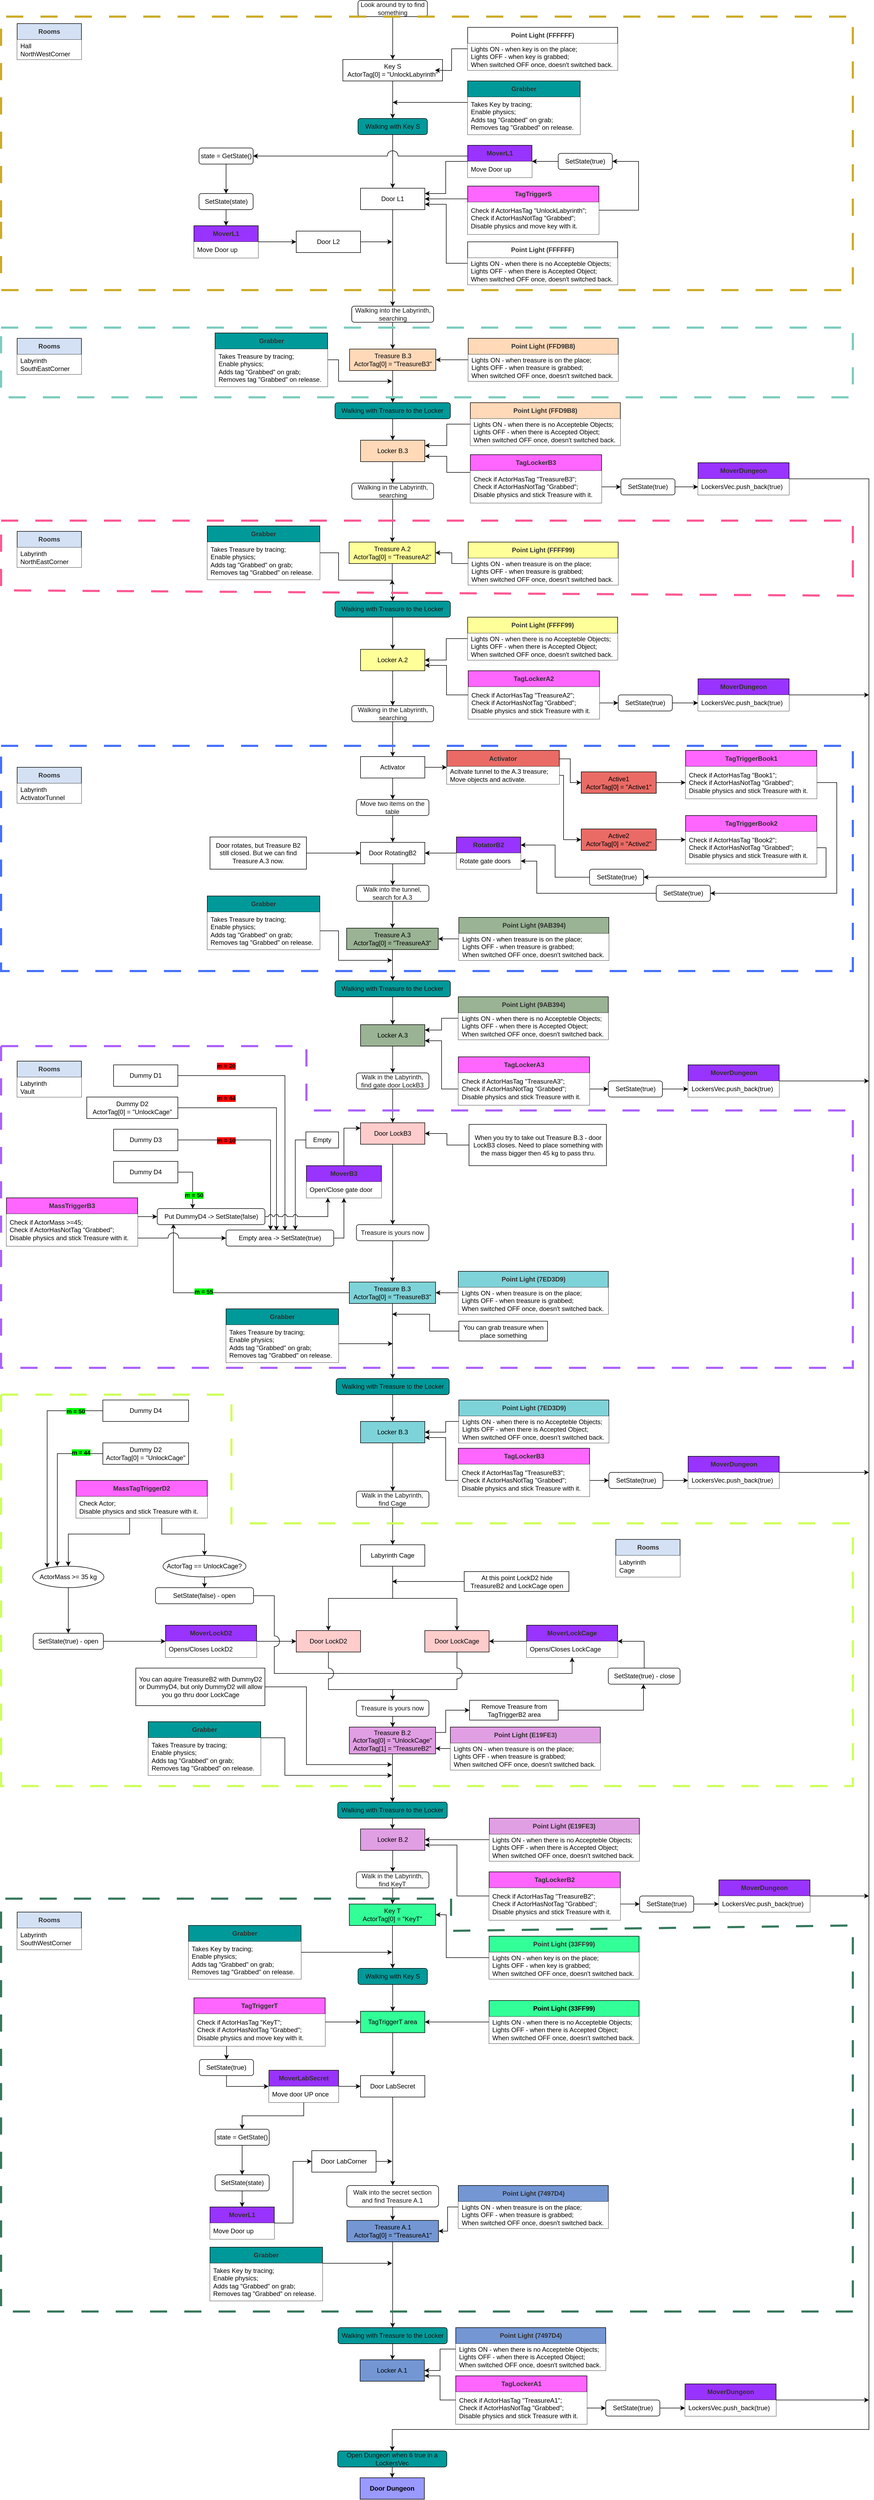 <mxfile version="21.6.8" type="device">
  <diagram name="Solution" id="fcz-tIeSqLf4hkpKZDhd">
    <mxGraphModel dx="1183" dy="692" grid="1" gridSize="10" guides="1" tooltips="1" connect="1" arrows="1" fold="1" page="1" pageScale="1" pageWidth="1654" pageHeight="1169" math="0" shadow="0">
      <root>
        <mxCell id="0" />
        <mxCell id="1" parent="0" />
        <mxCell id="g3xv_-LL8xqr9nQWYGwZ-20" style="edgeStyle=orthogonalEdgeStyle;rounded=0;orthogonalLoop=1;jettySize=auto;html=1;exitX=0.5;exitY=1;exitDx=0;exitDy=0;entryX=0.5;entryY=0;entryDx=0;entryDy=0;" parent="1" source="g3xv_-LL8xqr9nQWYGwZ-77" target="g3xv_-LL8xqr9nQWYGwZ-2" edge="1">
          <mxGeometry relative="1" as="geometry" />
        </mxCell>
        <mxCell id="g3xv_-LL8xqr9nQWYGwZ-1" value="Key S&lt;br&gt;ActorTag[0] = &quot;UnlockLabyrinth&quot;" style="rounded=0;whiteSpace=wrap;html=1;fillColor=#FFFFFF;fontColor=#000000;" parent="1" vertex="1">
          <mxGeometry x="648.03" y="120" width="186" height="40" as="geometry" />
        </mxCell>
        <mxCell id="g3xv_-LL8xqr9nQWYGwZ-2" value="Door L1" style="rounded=0;whiteSpace=wrap;html=1;fillColor=#FFFFFF;fontColor=#000000;" parent="1" vertex="1">
          <mxGeometry x="681" y="360" width="120" height="40" as="geometry" />
        </mxCell>
        <mxCell id="g3xv_-LL8xqr9nQWYGwZ-83" style="edgeStyle=orthogonalEdgeStyle;rounded=0;orthogonalLoop=1;jettySize=auto;html=1;entryX=0.5;entryY=0;entryDx=0;entryDy=0;" parent="1" source="g3xv_-LL8xqr9nQWYGwZ-85" target="g3xv_-LL8xqr9nQWYGwZ-60" edge="1">
          <mxGeometry relative="1" as="geometry" />
        </mxCell>
        <mxCell id="g3xv_-LL8xqr9nQWYGwZ-3" value="Treasure B.3&lt;br&gt;ActorTag[0] = &quot;TreasureB3&quot;" style="rounded=0;whiteSpace=wrap;html=1;fillColor=#FFD9B8;fontColor=#000000;" parent="1" vertex="1">
          <mxGeometry x="660.53" y="660" width="161" height="40" as="geometry" />
        </mxCell>
        <mxCell id="g3xv_-LL8xqr9nQWYGwZ-97" style="edgeStyle=orthogonalEdgeStyle;rounded=0;orthogonalLoop=1;jettySize=auto;html=1;entryX=0.5;entryY=0;entryDx=0;entryDy=0;" parent="1" source="g3xv_-LL8xqr9nQWYGwZ-98" target="g3xv_-LL8xqr9nQWYGwZ-96" edge="1">
          <mxGeometry relative="1" as="geometry" />
        </mxCell>
        <mxCell id="g3xv_-LL8xqr9nQWYGwZ-4" value="Treasure A.2&lt;br&gt;ActorTag[0] = &quot;TreasureA2&quot;" style="rounded=0;whiteSpace=wrap;html=1;fillColor=#FFFF99;fontColor=#000000;" parent="1" vertex="1">
          <mxGeometry x="659.7" y="1020" width="161" height="40" as="geometry" />
        </mxCell>
        <mxCell id="g3xv_-LL8xqr9nQWYGwZ-132" style="edgeStyle=orthogonalEdgeStyle;rounded=0;orthogonalLoop=1;jettySize=auto;html=1;entryX=0.5;entryY=0;entryDx=0;entryDy=0;" parent="1" source="g3xv_-LL8xqr9nQWYGwZ-131" target="g3xv_-LL8xqr9nQWYGwZ-123" edge="1">
          <mxGeometry relative="1" as="geometry" />
        </mxCell>
        <mxCell id="g3xv_-LL8xqr9nQWYGwZ-5" value="Activator" style="rounded=0;whiteSpace=wrap;html=1;" parent="1" vertex="1">
          <mxGeometry x="681" y="1420" width="120" height="40" as="geometry" />
        </mxCell>
        <mxCell id="g3xv_-LL8xqr9nQWYGwZ-151" style="edgeStyle=orthogonalEdgeStyle;rounded=0;orthogonalLoop=1;jettySize=auto;html=1;entryX=0.5;entryY=0;entryDx=0;entryDy=0;" parent="1" source="g3xv_-LL8xqr9nQWYGwZ-150" target="g3xv_-LL8xqr9nQWYGwZ-146" edge="1">
          <mxGeometry relative="1" as="geometry" />
        </mxCell>
        <mxCell id="g3xv_-LL8xqr9nQWYGwZ-6" value="Treasure A.3&lt;br&gt;ActorTag[0] = &quot;TreasureA3&quot;" style="rounded=0;whiteSpace=wrap;html=1;fontColor=#000000;fillColor=#9AB394;" parent="1" vertex="1">
          <mxGeometry x="655.08" y="1740" width="170.99" height="40" as="geometry" />
        </mxCell>
        <mxCell id="g3xv_-LL8xqr9nQWYGwZ-218" style="edgeStyle=orthogonalEdgeStyle;rounded=0;orthogonalLoop=1;jettySize=auto;html=1;entryX=0.5;entryY=0;entryDx=0;entryDy=0;" parent="1" source="g3xv_-LL8xqr9nQWYGwZ-247" target="g3xv_-LL8xqr9nQWYGwZ-14" edge="1">
          <mxGeometry relative="1" as="geometry" />
        </mxCell>
        <mxCell id="g3xv_-LL8xqr9nQWYGwZ-8" value="Door LockB3" style="rounded=0;whiteSpace=wrap;html=1;fillColor=#FFCCCC;fontColor=#000000;" parent="1" vertex="1">
          <mxGeometry x="681.02" y="2103" width="120" height="40" as="geometry" />
        </mxCell>
        <mxCell id="g3xv_-LL8xqr9nQWYGwZ-264" style="edgeStyle=orthogonalEdgeStyle;rounded=0;orthogonalLoop=1;jettySize=auto;html=1;entryX=0;entryY=0.5;entryDx=0;entryDy=0;" parent="1" source="g3xv_-LL8xqr9nQWYGwZ-12" target="g3xv_-LL8xqr9nQWYGwZ-263" edge="1">
          <mxGeometry relative="1" as="geometry">
            <Array as="points">
              <mxPoint x="840" y="3240" />
              <mxPoint x="840" y="3199" />
            </Array>
          </mxGeometry>
        </mxCell>
        <mxCell id="g3xv_-LL8xqr9nQWYGwZ-307" style="edgeStyle=orthogonalEdgeStyle;rounded=0;orthogonalLoop=1;jettySize=auto;html=1;entryX=0.5;entryY=0;entryDx=0;entryDy=0;" parent="1" source="g3xv_-LL8xqr9nQWYGwZ-316" target="g3xv_-LL8xqr9nQWYGwZ-306" edge="1">
          <mxGeometry relative="1" as="geometry" />
        </mxCell>
        <mxCell id="g3xv_-LL8xqr9nQWYGwZ-12" value="Treasure B.2&lt;br&gt;ActorTag[0] = &quot;UnlockCage&quot;&lt;br&gt;ActorTag[1] = &quot;TreasureB2&quot;" style="rounded=0;whiteSpace=wrap;html=1;fillColor=#E19FE3;fontColor=#000000;" parent="1" vertex="1">
          <mxGeometry x="660.09" y="3230" width="160.99" height="50" as="geometry" />
        </mxCell>
        <mxCell id="g3xv_-LL8xqr9nQWYGwZ-216" style="edgeStyle=orthogonalEdgeStyle;rounded=0;orthogonalLoop=1;jettySize=auto;html=1;entryX=0.15;entryY=0.948;entryDx=0;entryDy=0;entryPerimeter=0;jumpStyle=arc;" parent="1" source="g3xv_-LL8xqr9nQWYGwZ-14" target="g3xv_-LL8xqr9nQWYGwZ-188" edge="1">
          <mxGeometry relative="1" as="geometry">
            <mxPoint x="80" y="2420" as="targetPoint" />
          </mxGeometry>
        </mxCell>
        <mxCell id="g3xv_-LL8xqr9nQWYGwZ-217" value="&lt;b style=&quot;background-color: rgb(0, 255, 0);&quot;&gt;m = 55&lt;/b&gt;" style="edgeLabel;html=1;align=center;verticalAlign=middle;resizable=0;points=[];fontColor=#000000;" parent="g3xv_-LL8xqr9nQWYGwZ-216" vertex="1" connectable="0">
          <mxGeometry x="0.193" y="-2" relative="1" as="geometry">
            <mxPoint as="offset" />
          </mxGeometry>
        </mxCell>
        <mxCell id="g3xv_-LL8xqr9nQWYGwZ-230" style="edgeStyle=orthogonalEdgeStyle;rounded=0;orthogonalLoop=1;jettySize=auto;html=1;entryX=0.5;entryY=0;entryDx=0;entryDy=0;" parent="1" source="g3xv_-LL8xqr9nQWYGwZ-232" target="g3xv_-LL8xqr9nQWYGwZ-225" edge="1">
          <mxGeometry relative="1" as="geometry" />
        </mxCell>
        <mxCell id="g3xv_-LL8xqr9nQWYGwZ-14" value="Treasure B.3&lt;br&gt;ActorTag[0] = &quot;TreasureB3&quot;" style="rounded=0;whiteSpace=wrap;html=1;fillColor=#7ED3D9;fontColor=#000000;" parent="1" vertex="1">
          <mxGeometry x="660.06" y="2400" width="161.02" height="40" as="geometry" />
        </mxCell>
        <mxCell id="g3xv_-LL8xqr9nQWYGwZ-342" style="edgeStyle=orthogonalEdgeStyle;rounded=0;orthogonalLoop=1;jettySize=auto;html=1;entryX=0.5;entryY=0;entryDx=0;entryDy=0;" parent="1" source="g3xv_-LL8xqr9nQWYGwZ-348" target="g3xv_-LL8xqr9nQWYGwZ-16" edge="1">
          <mxGeometry relative="1" as="geometry" />
        </mxCell>
        <mxCell id="g3xv_-LL8xqr9nQWYGwZ-15" value="Key T&lt;br&gt;ActorTag[0] = &quot;KeyT&quot;" style="rounded=0;whiteSpace=wrap;html=1;fillColor=#33FF99;fontColor=#000000;" parent="1" vertex="1">
          <mxGeometry x="660.06" y="3560" width="161.02" height="40" as="geometry" />
        </mxCell>
        <mxCell id="g3xv_-LL8xqr9nQWYGwZ-369" style="edgeStyle=orthogonalEdgeStyle;rounded=0;orthogonalLoop=1;jettySize=auto;html=1;entryX=0.5;entryY=0;entryDx=0;entryDy=0;" parent="1" source="g3xv_-LL8xqr9nQWYGwZ-372" target="g3xv_-LL8xqr9nQWYGwZ-18" edge="1">
          <mxGeometry relative="1" as="geometry" />
        </mxCell>
        <mxCell id="g3xv_-LL8xqr9nQWYGwZ-16" value="Door LabSecret" style="rounded=0;whiteSpace=wrap;html=1;" parent="1" vertex="1">
          <mxGeometry x="681.03" y="3880" width="120" height="40" as="geometry" />
        </mxCell>
        <mxCell id="g3xv_-LL8xqr9nQWYGwZ-370" style="edgeStyle=orthogonalEdgeStyle;rounded=0;orthogonalLoop=1;jettySize=auto;html=1;" parent="1" source="g3xv_-LL8xqr9nQWYGwZ-17" edge="1">
          <mxGeometry relative="1" as="geometry">
            <mxPoint x="740" y="4040" as="targetPoint" />
          </mxGeometry>
        </mxCell>
        <mxCell id="g3xv_-LL8xqr9nQWYGwZ-17" value="Door LabCorner" style="rounded=0;whiteSpace=wrap;html=1;" parent="1" vertex="1">
          <mxGeometry x="590" y="4020" width="120" height="40" as="geometry" />
        </mxCell>
        <mxCell id="g3xv_-LL8xqr9nQWYGwZ-384" style="edgeStyle=orthogonalEdgeStyle;rounded=0;orthogonalLoop=1;jettySize=auto;html=1;entryX=0.5;entryY=0;entryDx=0;entryDy=0;" parent="1" source="g3xv_-LL8xqr9nQWYGwZ-383" target="g3xv_-LL8xqr9nQWYGwZ-371" edge="1">
          <mxGeometry relative="1" as="geometry" />
        </mxCell>
        <mxCell id="g3xv_-LL8xqr9nQWYGwZ-18" value="Treasure A.1&lt;br&gt;ActorTag[0] = &quot;TreasureA1&quot;" style="rounded=0;whiteSpace=wrap;html=1;fontColor=#000000;fillColor=#7497D4;" parent="1" vertex="1">
          <mxGeometry x="655.52" y="4150" width="170.98" height="40" as="geometry" />
        </mxCell>
        <mxCell id="g3xv_-LL8xqr9nQWYGwZ-19" value="Door Dungeon" style="rounded=0;whiteSpace=wrap;html=1;fillColor=#9999FF;fontColor=#000000;fontStyle=1" parent="1" vertex="1">
          <mxGeometry x="680.21" y="4630" width="120" height="40" as="geometry" />
        </mxCell>
        <mxCell id="g3xv_-LL8xqr9nQWYGwZ-24" style="edgeStyle=orthogonalEdgeStyle;rounded=0;orthogonalLoop=1;jettySize=auto;html=1;exitX=0.002;exitY=0.013;exitDx=0;exitDy=0;exitPerimeter=0;" parent="1" source="g3xv_-LL8xqr9nQWYGwZ-23" edge="1">
          <mxGeometry relative="1" as="geometry">
            <mxPoint x="741" y="200" as="targetPoint" />
            <Array as="points">
              <mxPoint x="741" y="200" />
            </Array>
          </mxGeometry>
        </mxCell>
        <mxCell id="g3xv_-LL8xqr9nQWYGwZ-22" value="Grabber" style="swimlane;fontStyle=1;childLayout=stackLayout;horizontal=1;startSize=30;horizontalStack=0;resizeParent=1;resizeParentMax=0;resizeLast=0;collapsible=1;marginBottom=0;whiteSpace=wrap;html=1;fillColor=#009999;fontColor=#303030;" parent="1" vertex="1">
          <mxGeometry x="881" y="160" width="210" height="100" as="geometry" />
        </mxCell>
        <mxCell id="g3xv_-LL8xqr9nQWYGwZ-23" value="Takes Key by tracing;&lt;br&gt;Enable physics;&lt;br&gt;Adds tag &quot;Grabbed&quot; on grab;&lt;br&gt;Removes tag &quot;Grabbed&quot; on release." style="text;strokeColor=none;fillColor=default;align=left;verticalAlign=middle;spacingLeft=4;spacingRight=4;overflow=hidden;points=[[0,0.5],[1,0.5]];portConstraint=eastwest;rotatable=0;whiteSpace=wrap;html=1;" parent="g3xv_-LL8xqr9nQWYGwZ-22" vertex="1">
          <mxGeometry y="30" width="210" height="70" as="geometry" />
        </mxCell>
        <mxCell id="g3xv_-LL8xqr9nQWYGwZ-41" style="edgeStyle=orthogonalEdgeStyle;rounded=0;orthogonalLoop=1;jettySize=auto;html=1;entryX=1;entryY=0.5;entryDx=0;entryDy=0;" parent="1" source="g3xv_-LL8xqr9nQWYGwZ-43" target="g3xv_-LL8xqr9nQWYGwZ-39" edge="1">
          <mxGeometry relative="1" as="geometry">
            <Array as="points" />
          </mxGeometry>
        </mxCell>
        <mxCell id="g3xv_-LL8xqr9nQWYGwZ-25" value="TagTriggerS" style="swimlane;fontStyle=1;childLayout=stackLayout;horizontal=1;startSize=30;horizontalStack=0;resizeParent=1;resizeParentMax=0;resizeLast=0;collapsible=1;marginBottom=0;whiteSpace=wrap;html=1;fillColor=#FF66FF;fontColor=#303030;" parent="1" vertex="1">
          <mxGeometry x="881" y="356" width="245" height="90" as="geometry" />
        </mxCell>
        <mxCell id="g3xv_-LL8xqr9nQWYGwZ-26" value="Check if ActorHasTag &quot;UnlockLabyrinth&quot;;&lt;br&gt;Check if ActorHasNotTag &quot;Grabbed&quot;;&lt;br&gt;Disable physics and move key with it." style="text;strokeColor=none;fillColor=default;align=left;verticalAlign=middle;spacingLeft=4;spacingRight=4;overflow=hidden;points=[[0,0.5],[1,0.5]];portConstraint=eastwest;rotatable=0;whiteSpace=wrap;html=1;" parent="g3xv_-LL8xqr9nQWYGwZ-25" vertex="1">
          <mxGeometry y="30" width="245" height="60" as="geometry" />
        </mxCell>
        <mxCell id="g3xv_-LL8xqr9nQWYGwZ-31" style="edgeStyle=orthogonalEdgeStyle;rounded=0;orthogonalLoop=1;jettySize=auto;html=1;entryX=1;entryY=0.5;entryDx=0;entryDy=0;exitX=0.001;exitY=0.265;exitDx=0;exitDy=0;exitPerimeter=0;" parent="1" source="g3xv_-LL8xqr9nQWYGwZ-25" target="g3xv_-LL8xqr9nQWYGwZ-2" edge="1">
          <mxGeometry relative="1" as="geometry">
            <mxPoint x="821" y="412.5" as="targetPoint" />
            <mxPoint x="881" y="387" as="sourcePoint" />
            <Array as="points" />
          </mxGeometry>
        </mxCell>
        <mxCell id="g3xv_-LL8xqr9nQWYGwZ-34" style="edgeStyle=orthogonalEdgeStyle;rounded=0;orthogonalLoop=1;jettySize=auto;html=1;entryX=1;entryY=0.75;entryDx=0;entryDy=0;" parent="1" source="g3xv_-LL8xqr9nQWYGwZ-32" target="g3xv_-LL8xqr9nQWYGwZ-2" edge="1">
          <mxGeometry relative="1" as="geometry" />
        </mxCell>
        <mxCell id="g3xv_-LL8xqr9nQWYGwZ-32" value="Point Light (FFFFFF)" style="swimlane;fontStyle=1;childLayout=stackLayout;horizontal=1;startSize=30;horizontalStack=0;resizeParent=1;resizeParentMax=0;resizeLast=0;collapsible=1;marginBottom=0;whiteSpace=wrap;html=1;fillColor=#FFFFFF;fontColor=#303030;" parent="1" vertex="1">
          <mxGeometry x="881" y="460" width="280" height="80" as="geometry" />
        </mxCell>
        <mxCell id="g3xv_-LL8xqr9nQWYGwZ-33" value="Lights ON - when there is no Accepteble Objects;&lt;br&gt;Lights OFF - when there is Accepted Object;&lt;br&gt;When switched OFF once, doesn&#39;t switched back." style="text;strokeColor=none;fillColor=default;align=left;verticalAlign=middle;spacingLeft=4;spacingRight=4;overflow=hidden;points=[[0,0.5],[1,0.5]];portConstraint=eastwest;rotatable=0;whiteSpace=wrap;html=1;" parent="g3xv_-LL8xqr9nQWYGwZ-32" vertex="1">
          <mxGeometry y="30" width="280" height="50" as="geometry" />
        </mxCell>
        <mxCell id="g3xv_-LL8xqr9nQWYGwZ-59" style="edgeStyle=orthogonalEdgeStyle;rounded=0;orthogonalLoop=1;jettySize=auto;html=1;" parent="1" source="g3xv_-LL8xqr9nQWYGwZ-35" edge="1">
          <mxGeometry relative="1" as="geometry">
            <mxPoint x="740" y="460" as="targetPoint" />
          </mxGeometry>
        </mxCell>
        <mxCell id="g3xv_-LL8xqr9nQWYGwZ-35" value="Door L2" style="rounded=0;whiteSpace=wrap;html=1;" parent="1" vertex="1">
          <mxGeometry x="561" y="440" width="120" height="40" as="geometry" />
        </mxCell>
        <mxCell id="g3xv_-LL8xqr9nQWYGwZ-38" style="edgeStyle=orthogonalEdgeStyle;rounded=0;orthogonalLoop=1;jettySize=auto;html=1;" parent="1" source="g3xv_-LL8xqr9nQWYGwZ-36" edge="1">
          <mxGeometry relative="1" as="geometry">
            <mxPoint x="820" y="140.0" as="targetPoint" />
          </mxGeometry>
        </mxCell>
        <mxCell id="g3xv_-LL8xqr9nQWYGwZ-36" value="Point Light (FFFFFF)" style="swimlane;fontStyle=1;childLayout=stackLayout;horizontal=1;startSize=30;horizontalStack=0;resizeParent=1;resizeParentMax=0;resizeLast=0;collapsible=1;marginBottom=0;whiteSpace=wrap;html=1;fillColor=#FFFFFF;fontColor=#303030;" parent="1" vertex="1">
          <mxGeometry x="881" y="60" width="280" height="80" as="geometry" />
        </mxCell>
        <mxCell id="g3xv_-LL8xqr9nQWYGwZ-37" value="Lights ON - when key is on the place;&lt;br&gt;Lights OFF - when key is grabbed;&lt;br&gt;When switched OFF once, doesn&#39;t switched back." style="text;strokeColor=none;fillColor=default;align=left;verticalAlign=middle;spacingLeft=4;spacingRight=4;overflow=hidden;points=[[0,0.5],[1,0.5]];portConstraint=eastwest;rotatable=0;whiteSpace=wrap;html=1;" parent="g3xv_-LL8xqr9nQWYGwZ-36" vertex="1">
          <mxGeometry y="30" width="280" height="50" as="geometry" />
        </mxCell>
        <mxCell id="g3xv_-LL8xqr9nQWYGwZ-45" style="edgeStyle=orthogonalEdgeStyle;rounded=0;orthogonalLoop=1;jettySize=auto;html=1;entryX=1;entryY=0.25;entryDx=0;entryDy=0;" parent="1" source="g3xv_-LL8xqr9nQWYGwZ-39" target="g3xv_-LL8xqr9nQWYGwZ-2" edge="1">
          <mxGeometry relative="1" as="geometry">
            <Array as="points">
              <mxPoint x="840" y="310" />
              <mxPoint x="840" y="370" />
            </Array>
          </mxGeometry>
        </mxCell>
        <mxCell id="g3xv_-LL8xqr9nQWYGwZ-48" style="edgeStyle=orthogonalEdgeStyle;rounded=0;orthogonalLoop=1;jettySize=auto;html=1;entryX=0.5;entryY=0;entryDx=0;entryDy=0;" parent="1" source="g3xv_-LL8xqr9nQWYGwZ-49" target="g3xv_-LL8xqr9nQWYGwZ-53" edge="1">
          <mxGeometry relative="1" as="geometry">
            <mxPoint x="590" y="300" as="targetPoint" />
            <Array as="points">
              <mxPoint x="430" y="310" />
            </Array>
          </mxGeometry>
        </mxCell>
        <mxCell id="g3xv_-LL8xqr9nQWYGwZ-39" value="MoverL1" style="swimlane;fontStyle=1;childLayout=stackLayout;horizontal=1;startSize=30;horizontalStack=0;resizeParent=1;resizeParentMax=0;resizeLast=0;collapsible=1;marginBottom=0;whiteSpace=wrap;html=1;fillColor=#9933FF;fontColor=#303030;" parent="1" vertex="1">
          <mxGeometry x="881" y="280" width="120" height="60" as="geometry">
            <mxRectangle x="1045" y="595" width="80" height="30" as="alternateBounds" />
          </mxGeometry>
        </mxCell>
        <mxCell id="g3xv_-LL8xqr9nQWYGwZ-40" value="Move Door up" style="text;strokeColor=none;fillColor=default;align=left;verticalAlign=middle;spacingLeft=4;spacingRight=4;overflow=hidden;points=[[0,0.5],[1,0.5]];portConstraint=eastwest;rotatable=0;whiteSpace=wrap;html=1;" parent="g3xv_-LL8xqr9nQWYGwZ-39" vertex="1">
          <mxGeometry y="30" width="120" height="30" as="geometry" />
        </mxCell>
        <mxCell id="g3xv_-LL8xqr9nQWYGwZ-44" value="" style="edgeStyle=orthogonalEdgeStyle;rounded=0;orthogonalLoop=1;jettySize=auto;html=1;entryX=1;entryY=0.5;entryDx=0;entryDy=0;" parent="1" source="g3xv_-LL8xqr9nQWYGwZ-25" target="g3xv_-LL8xqr9nQWYGwZ-43" edge="1">
          <mxGeometry relative="1" as="geometry">
            <mxPoint x="1126" y="401" as="sourcePoint" />
            <mxPoint x="1001" y="310" as="targetPoint" />
            <Array as="points">
              <mxPoint x="1200" y="401" />
              <mxPoint x="1200" y="310" />
            </Array>
          </mxGeometry>
        </mxCell>
        <mxCell id="g3xv_-LL8xqr9nQWYGwZ-43" value="SetState(true)" style="rounded=1;whiteSpace=wrap;html=1;" parent="1" vertex="1">
          <mxGeometry x="1050" y="295" width="101" height="30" as="geometry" />
        </mxCell>
        <mxCell id="g3xv_-LL8xqr9nQWYGwZ-51" style="edgeStyle=orthogonalEdgeStyle;rounded=0;orthogonalLoop=1;jettySize=auto;html=1;entryX=0;entryY=0.5;entryDx=0;entryDy=0;" parent="1" source="g3xv_-LL8xqr9nQWYGwZ-46" target="g3xv_-LL8xqr9nQWYGwZ-35" edge="1">
          <mxGeometry relative="1" as="geometry">
            <Array as="points">
              <mxPoint x="510" y="460" />
              <mxPoint x="510" y="460" />
            </Array>
          </mxGeometry>
        </mxCell>
        <mxCell id="g3xv_-LL8xqr9nQWYGwZ-46" value="MoverL1" style="swimlane;fontStyle=1;childLayout=stackLayout;horizontal=1;startSize=30;horizontalStack=0;resizeParent=1;resizeParentMax=0;resizeLast=0;collapsible=1;marginBottom=0;whiteSpace=wrap;html=1;fillColor=#9933FF;fontColor=#303030;" parent="1" vertex="1">
          <mxGeometry x="370" y="430" width="120" height="60" as="geometry">
            <mxRectangle x="1045" y="595" width="80" height="30" as="alternateBounds" />
          </mxGeometry>
        </mxCell>
        <mxCell id="g3xv_-LL8xqr9nQWYGwZ-47" value="Move Door up" style="text;strokeColor=none;fillColor=default;align=left;verticalAlign=middle;spacingLeft=4;spacingRight=4;overflow=hidden;points=[[0,0.5],[1,0.5]];portConstraint=eastwest;rotatable=0;whiteSpace=wrap;html=1;" parent="g3xv_-LL8xqr9nQWYGwZ-46" vertex="1">
          <mxGeometry y="30" width="120" height="30" as="geometry" />
        </mxCell>
        <mxCell id="g3xv_-LL8xqr9nQWYGwZ-55" style="edgeStyle=orthogonalEdgeStyle;rounded=0;orthogonalLoop=1;jettySize=auto;html=1;entryX=0.5;entryY=0;entryDx=0;entryDy=0;" parent="1" source="g3xv_-LL8xqr9nQWYGwZ-53" target="g3xv_-LL8xqr9nQWYGwZ-46" edge="1">
          <mxGeometry relative="1" as="geometry" />
        </mxCell>
        <mxCell id="g3xv_-LL8xqr9nQWYGwZ-53" value="SetState(state)" style="rounded=1;whiteSpace=wrap;html=1;" parent="1" vertex="1">
          <mxGeometry x="379.5" y="370" width="101" height="30" as="geometry" />
        </mxCell>
        <mxCell id="g3xv_-LL8xqr9nQWYGwZ-57" value="" style="edgeStyle=orthogonalEdgeStyle;rounded=0;orthogonalLoop=1;jettySize=auto;html=1;entryX=1;entryY=0.5;entryDx=0;entryDy=0;jumpStyle=arc;jumpSize=20;" parent="1" source="g3xv_-LL8xqr9nQWYGwZ-39" target="g3xv_-LL8xqr9nQWYGwZ-49" edge="1">
          <mxGeometry relative="1" as="geometry">
            <mxPoint x="430" y="370" as="targetPoint" />
            <mxPoint x="881" y="310" as="sourcePoint" />
            <Array as="points">
              <mxPoint x="530" y="300" />
              <mxPoint x="530" y="300" />
            </Array>
          </mxGeometry>
        </mxCell>
        <mxCell id="g3xv_-LL8xqr9nQWYGwZ-49" value="state = GetState()" style="rounded=1;whiteSpace=wrap;html=1;" parent="1" vertex="1">
          <mxGeometry x="379.5" y="285" width="101" height="30" as="geometry" />
        </mxCell>
        <mxCell id="g3xv_-LL8xqr9nQWYGwZ-94" style="edgeStyle=orthogonalEdgeStyle;rounded=0;orthogonalLoop=1;jettySize=auto;html=1;entryX=0.5;entryY=0;entryDx=0;entryDy=0;" parent="1" source="g3xv_-LL8xqr9nQWYGwZ-90" target="g3xv_-LL8xqr9nQWYGwZ-4" edge="1">
          <mxGeometry relative="1" as="geometry" />
        </mxCell>
        <mxCell id="g3xv_-LL8xqr9nQWYGwZ-60" value="Locker B.3" style="rounded=0;whiteSpace=wrap;html=1;fillColor=#FFD9B8;fontColor=#000000;" parent="1" vertex="1">
          <mxGeometry x="681" y="830" width="120" height="40" as="geometry" />
        </mxCell>
        <mxCell id="g3xv_-LL8xqr9nQWYGwZ-63" style="edgeStyle=orthogonalEdgeStyle;rounded=0;orthogonalLoop=1;jettySize=auto;html=1;entryX=1;entryY=0.25;entryDx=0;entryDy=0;" parent="1" source="g3xv_-LL8xqr9nQWYGwZ-61" target="g3xv_-LL8xqr9nQWYGwZ-60" edge="1">
          <mxGeometry relative="1" as="geometry">
            <mxPoint x="810" y="840" as="targetPoint" />
            <Array as="points">
              <mxPoint x="842" y="800" />
              <mxPoint x="842" y="840" />
            </Array>
          </mxGeometry>
        </mxCell>
        <mxCell id="g3xv_-LL8xqr9nQWYGwZ-61" value="Point Light (FFD9B8)" style="swimlane;fontStyle=1;childLayout=stackLayout;horizontal=1;startSize=30;horizontalStack=0;resizeParent=1;resizeParentMax=0;resizeLast=0;collapsible=1;marginBottom=0;whiteSpace=wrap;html=1;fillColor=#FFD9B8;fontColor=#303030;" parent="1" vertex="1">
          <mxGeometry x="885.99" y="760" width="280" height="80" as="geometry" />
        </mxCell>
        <mxCell id="g3xv_-LL8xqr9nQWYGwZ-62" value="Lights ON - when there is no Accepteble Objects;&lt;br&gt;Lights OFF - when there is Accepted Object;&lt;br&gt;When switched OFF once, doesn&#39;t switched back." style="text;strokeColor=none;fillColor=default;align=left;verticalAlign=middle;spacingLeft=4;spacingRight=4;overflow=hidden;points=[[0,0.5],[1,0.5]];portConstraint=eastwest;rotatable=0;whiteSpace=wrap;html=1;" parent="g3xv_-LL8xqr9nQWYGwZ-61" vertex="1">
          <mxGeometry y="30" width="280" height="50" as="geometry" />
        </mxCell>
        <mxCell id="g3xv_-LL8xqr9nQWYGwZ-66" style="edgeStyle=orthogonalEdgeStyle;rounded=0;orthogonalLoop=1;jettySize=auto;html=1;entryX=1;entryY=0.5;entryDx=0;entryDy=0;" parent="1" source="g3xv_-LL8xqr9nQWYGwZ-64" target="g3xv_-LL8xqr9nQWYGwZ-3" edge="1">
          <mxGeometry relative="1" as="geometry" />
        </mxCell>
        <mxCell id="g3xv_-LL8xqr9nQWYGwZ-64" value="Point Light (FFD9B8)" style="swimlane;fontStyle=1;childLayout=stackLayout;horizontal=1;startSize=30;horizontalStack=0;resizeParent=1;resizeParentMax=0;resizeLast=0;collapsible=1;marginBottom=0;whiteSpace=wrap;html=1;fillColor=#FFD9B8;fontColor=#303030;" parent="1" vertex="1">
          <mxGeometry x="882" y="640" width="280" height="80" as="geometry" />
        </mxCell>
        <mxCell id="g3xv_-LL8xqr9nQWYGwZ-65" value="Lights ON - when treasure&amp;nbsp;is on the place;&lt;br&gt;Lights OFF - when treasure&amp;nbsp;is grabbed;&lt;br&gt;When switched OFF once, doesn&#39;t switched back." style="text;strokeColor=none;fillColor=default;align=left;verticalAlign=middle;spacingLeft=4;spacingRight=4;overflow=hidden;points=[[0,0.5],[1,0.5]];portConstraint=eastwest;rotatable=0;whiteSpace=wrap;html=1;" parent="g3xv_-LL8xqr9nQWYGwZ-64" vertex="1">
          <mxGeometry y="30" width="280" height="50" as="geometry" />
        </mxCell>
        <mxCell id="g3xv_-LL8xqr9nQWYGwZ-67" value="TagLockerB3" style="swimlane;fontStyle=1;childLayout=stackLayout;horizontal=1;startSize=30;horizontalStack=0;resizeParent=1;resizeParentMax=0;resizeLast=0;collapsible=1;marginBottom=0;whiteSpace=wrap;html=1;fillColor=#FF66FF;fontColor=#303030;" parent="1" vertex="1">
          <mxGeometry x="885.99" y="857" width="245" height="90" as="geometry" />
        </mxCell>
        <mxCell id="g3xv_-LL8xqr9nQWYGwZ-68" value="Check if ActorHasTag &quot;TreasureB3&quot;;&lt;br&gt;Check if ActorHasNotTag &quot;Grabbed&quot;;&lt;br&gt;Disable physics and stick Treasure with it." style="text;strokeColor=none;fillColor=default;align=left;verticalAlign=middle;spacingLeft=4;spacingRight=4;overflow=hidden;points=[[0,0.5],[1,0.5]];portConstraint=eastwest;rotatable=0;whiteSpace=wrap;html=1;" parent="g3xv_-LL8xqr9nQWYGwZ-67" vertex="1">
          <mxGeometry y="30" width="245" height="60" as="geometry" />
        </mxCell>
        <mxCell id="g3xv_-LL8xqr9nQWYGwZ-69" style="edgeStyle=orthogonalEdgeStyle;rounded=0;orthogonalLoop=1;jettySize=auto;html=1;entryX=1;entryY=0.75;entryDx=0;entryDy=0;" parent="1" source="g3xv_-LL8xqr9nQWYGwZ-68" target="g3xv_-LL8xqr9nQWYGwZ-60" edge="1">
          <mxGeometry relative="1" as="geometry">
            <Array as="points">
              <mxPoint x="842" y="890" />
              <mxPoint x="842" y="860" />
            </Array>
          </mxGeometry>
        </mxCell>
        <mxCell id="g3xv_-LL8xqr9nQWYGwZ-70" value="MoverDungeon" style="swimlane;fontStyle=1;childLayout=stackLayout;horizontal=1;startSize=30;horizontalStack=0;resizeParent=1;resizeParentMax=0;resizeLast=0;collapsible=1;marginBottom=0;whiteSpace=wrap;html=1;fillColor=#9933FF;fontColor=#303030;" parent="1" vertex="1">
          <mxGeometry x="1311" y="872" width="170" height="60" as="geometry">
            <mxRectangle x="1045" y="595" width="80" height="30" as="alternateBounds" />
          </mxGeometry>
        </mxCell>
        <mxCell id="g3xv_-LL8xqr9nQWYGwZ-71" value="LockersVec.push_back(true)" style="text;strokeColor=none;fillColor=default;align=left;verticalAlign=middle;spacingLeft=4;spacingRight=4;overflow=hidden;points=[[0,0.5],[1,0.5]];portConstraint=eastwest;rotatable=0;whiteSpace=wrap;html=1;" parent="g3xv_-LL8xqr9nQWYGwZ-70" vertex="1">
          <mxGeometry y="30" width="170" height="30" as="geometry" />
        </mxCell>
        <mxCell id="g3xv_-LL8xqr9nQWYGwZ-74" style="edgeStyle=orthogonalEdgeStyle;rounded=0;orthogonalLoop=1;jettySize=auto;html=1;entryX=0;entryY=0.5;entryDx=0;entryDy=0;" parent="1" source="g3xv_-LL8xqr9nQWYGwZ-72" target="g3xv_-LL8xqr9nQWYGwZ-71" edge="1">
          <mxGeometry relative="1" as="geometry" />
        </mxCell>
        <mxCell id="g3xv_-LL8xqr9nQWYGwZ-75" value="" style="edgeStyle=orthogonalEdgeStyle;rounded=0;orthogonalLoop=1;jettySize=auto;html=1;entryX=0;entryY=0.5;entryDx=0;entryDy=0;" parent="1" source="g3xv_-LL8xqr9nQWYGwZ-68" target="g3xv_-LL8xqr9nQWYGwZ-72" edge="1">
          <mxGeometry relative="1" as="geometry">
            <mxPoint x="1127" y="1000" as="sourcePoint" />
            <mxPoint x="1241" y="1000" as="targetPoint" />
          </mxGeometry>
        </mxCell>
        <mxCell id="g3xv_-LL8xqr9nQWYGwZ-72" value="SetState(true)" style="rounded=1;whiteSpace=wrap;html=1;" parent="1" vertex="1">
          <mxGeometry x="1167" y="902" width="101" height="30" as="geometry" />
        </mxCell>
        <mxCell id="g3xv_-LL8xqr9nQWYGwZ-78" value="" style="edgeStyle=orthogonalEdgeStyle;rounded=0;orthogonalLoop=1;jettySize=auto;html=1;exitX=0.5;exitY=1;exitDx=0;exitDy=0;entryX=0.5;entryY=0;entryDx=0;entryDy=0;" parent="1" source="g3xv_-LL8xqr9nQWYGwZ-1" target="g3xv_-LL8xqr9nQWYGwZ-77" edge="1">
          <mxGeometry relative="1" as="geometry">
            <mxPoint x="741" y="160" as="sourcePoint" />
            <mxPoint x="741" y="360" as="targetPoint" />
          </mxGeometry>
        </mxCell>
        <mxCell id="g3xv_-LL8xqr9nQWYGwZ-77" value="Walking with Key S" style="rounded=1;whiteSpace=wrap;html=1;fillColor=#009999;fontColor=#141414;" parent="1" vertex="1">
          <mxGeometry x="676.25" y="230" width="129.5" height="30" as="geometry" />
        </mxCell>
        <mxCell id="g3xv_-LL8xqr9nQWYGwZ-80" value="" style="edgeStyle=orthogonalEdgeStyle;rounded=0;orthogonalLoop=1;jettySize=auto;html=1;entryX=0.5;entryY=0;entryDx=0;entryDy=0;" parent="1" source="g3xv_-LL8xqr9nQWYGwZ-2" target="g3xv_-LL8xqr9nQWYGwZ-84" edge="1">
          <mxGeometry relative="1" as="geometry">
            <mxPoint x="741" y="430" as="sourcePoint" />
            <mxPoint x="741.005" y="550" as="targetPoint" />
          </mxGeometry>
        </mxCell>
        <mxCell id="g3xv_-LL8xqr9nQWYGwZ-82" style="edgeStyle=orthogonalEdgeStyle;rounded=0;orthogonalLoop=1;jettySize=auto;html=1;" parent="1" source="g3xv_-LL8xqr9nQWYGwZ-79" target="g3xv_-LL8xqr9nQWYGwZ-3" edge="1">
          <mxGeometry relative="1" as="geometry" />
        </mxCell>
        <mxCell id="g3xv_-LL8xqr9nQWYGwZ-79" value="Walking in the Labyrinth, searching" style="rounded=1;whiteSpace=wrap;html=1;fillColor=#FFFFFF;" parent="1" vertex="1">
          <mxGeometry x="664.63" y="580" width="152.75" height="30" as="geometry" />
        </mxCell>
        <mxCell id="g3xv_-LL8xqr9nQWYGwZ-84" value="Walking into the Labyrinth, searching" style="rounded=1;whiteSpace=wrap;html=1;fillColor=#FFFFFF;fontColor=#141414;" parent="1" vertex="1">
          <mxGeometry x="664.63" y="580" width="152.75" height="30" as="geometry" />
        </mxCell>
        <mxCell id="g3xv_-LL8xqr9nQWYGwZ-86" value="" style="edgeStyle=orthogonalEdgeStyle;rounded=0;orthogonalLoop=1;jettySize=auto;html=1;entryX=0.5;entryY=0;entryDx=0;entryDy=0;" parent="1" source="g3xv_-LL8xqr9nQWYGwZ-3" target="g3xv_-LL8xqr9nQWYGwZ-85" edge="1">
          <mxGeometry relative="1" as="geometry">
            <mxPoint x="741" y="700" as="sourcePoint" />
            <mxPoint x="741" y="860" as="targetPoint" />
          </mxGeometry>
        </mxCell>
        <mxCell id="g3xv_-LL8xqr9nQWYGwZ-85" value="Walking with Treasure to the Locker" style="rounded=1;whiteSpace=wrap;html=1;fillColor=#009999;fontColor=#141414;" parent="1" vertex="1">
          <mxGeometry x="633.33" y="760" width="215.37" height="30" as="geometry" />
        </mxCell>
        <mxCell id="g3xv_-LL8xqr9nQWYGwZ-89" style="edgeStyle=orthogonalEdgeStyle;rounded=0;orthogonalLoop=1;jettySize=auto;html=1;" parent="1" source="g3xv_-LL8xqr9nQWYGwZ-87" edge="1">
          <mxGeometry relative="1" as="geometry">
            <mxPoint x="740" y="720" as="targetPoint" />
            <Array as="points">
              <mxPoint x="640" y="680" />
              <mxPoint x="640" y="720" />
            </Array>
          </mxGeometry>
        </mxCell>
        <mxCell id="g3xv_-LL8xqr9nQWYGwZ-87" value="Grabber" style="swimlane;fontStyle=1;childLayout=stackLayout;horizontal=1;startSize=30;horizontalStack=0;resizeParent=1;resizeParentMax=0;resizeLast=0;collapsible=1;marginBottom=0;whiteSpace=wrap;html=1;fillColor=#009999;fontColor=#303030;" parent="1" vertex="1">
          <mxGeometry x="409.5" y="630" width="210" height="100" as="geometry" />
        </mxCell>
        <mxCell id="g3xv_-LL8xqr9nQWYGwZ-88" value="Takes Treasure&amp;nbsp;by tracing;&lt;br&gt;Enable physics;&lt;br&gt;Adds tag &quot;Grabbed&quot; on grab;&lt;br&gt;Removes tag &quot;Grabbed&quot; on release." style="text;strokeColor=none;fillColor=default;align=left;verticalAlign=middle;spacingLeft=4;spacingRight=4;overflow=hidden;points=[[0,0.5],[1,0.5]];portConstraint=eastwest;rotatable=0;whiteSpace=wrap;html=1;" parent="g3xv_-LL8xqr9nQWYGwZ-87" vertex="1">
          <mxGeometry y="30" width="210" height="70" as="geometry" />
        </mxCell>
        <mxCell id="g3xv_-LL8xqr9nQWYGwZ-95" value="" style="edgeStyle=orthogonalEdgeStyle;rounded=0;orthogonalLoop=1;jettySize=auto;html=1;entryX=0.5;entryY=0;entryDx=0;entryDy=0;" parent="1" source="g3xv_-LL8xqr9nQWYGwZ-60" target="g3xv_-LL8xqr9nQWYGwZ-90" edge="1">
          <mxGeometry relative="1" as="geometry">
            <mxPoint x="741" y="900" as="sourcePoint" />
            <mxPoint x="741" y="1020" as="targetPoint" />
          </mxGeometry>
        </mxCell>
        <mxCell id="g3xv_-LL8xqr9nQWYGwZ-90" value="Walking in the Labyrinth, searching" style="rounded=1;whiteSpace=wrap;html=1;fillColor=#FFFFFF;fontColor=#141414;" parent="1" vertex="1">
          <mxGeometry x="664.63" y="910" width="152.75" height="30" as="geometry" />
        </mxCell>
        <mxCell id="g3xv_-LL8xqr9nQWYGwZ-119" style="edgeStyle=orthogonalEdgeStyle;rounded=0;orthogonalLoop=1;jettySize=auto;html=1;entryX=0.5;entryY=0;entryDx=0;entryDy=0;" parent="1" source="g3xv_-LL8xqr9nQWYGwZ-118" target="g3xv_-LL8xqr9nQWYGwZ-5" edge="1">
          <mxGeometry relative="1" as="geometry" />
        </mxCell>
        <mxCell id="g3xv_-LL8xqr9nQWYGwZ-96" value="Locker A.2" style="rounded=0;whiteSpace=wrap;html=1;fillColor=#FFFF99;fontColor=#000000;" parent="1" vertex="1">
          <mxGeometry x="681" y="1220" width="120" height="40" as="geometry" />
        </mxCell>
        <mxCell id="g3xv_-LL8xqr9nQWYGwZ-99" value="" style="edgeStyle=orthogonalEdgeStyle;rounded=0;orthogonalLoop=1;jettySize=auto;html=1;entryX=0.5;entryY=0;entryDx=0;entryDy=0;" parent="1" source="g3xv_-LL8xqr9nQWYGwZ-4" target="g3xv_-LL8xqr9nQWYGwZ-98" edge="1">
          <mxGeometry relative="1" as="geometry">
            <mxPoint x="741" y="1060" as="sourcePoint" />
            <mxPoint x="741" y="1220" as="targetPoint" />
          </mxGeometry>
        </mxCell>
        <mxCell id="g3xv_-LL8xqr9nQWYGwZ-98" value="Walking with Treasure to the Locker" style="rounded=1;whiteSpace=wrap;html=1;fillColor=#009999;fontColor=#141414;" parent="1" vertex="1">
          <mxGeometry x="633.32" y="1130" width="215.38" height="30" as="geometry" />
        </mxCell>
        <mxCell id="g3xv_-LL8xqr9nQWYGwZ-102" style="edgeStyle=orthogonalEdgeStyle;rounded=0;orthogonalLoop=1;jettySize=auto;html=1;" parent="1" source="g3xv_-LL8xqr9nQWYGwZ-100" edge="1">
          <mxGeometry relative="1" as="geometry">
            <mxPoint x="740" y="1090.0" as="targetPoint" />
            <Array as="points">
              <mxPoint x="640" y="1040" />
              <mxPoint x="640" y="1091" />
            </Array>
          </mxGeometry>
        </mxCell>
        <mxCell id="g3xv_-LL8xqr9nQWYGwZ-100" value="Grabber" style="swimlane;fontStyle=1;childLayout=stackLayout;horizontal=1;startSize=30;horizontalStack=0;resizeParent=1;resizeParentMax=0;resizeLast=0;collapsible=1;marginBottom=0;whiteSpace=wrap;html=1;fillColor=#009999;fontColor=#303030;" parent="1" vertex="1">
          <mxGeometry x="395" y="990" width="210" height="100" as="geometry" />
        </mxCell>
        <mxCell id="g3xv_-LL8xqr9nQWYGwZ-101" value="Takes Treasure&amp;nbsp;by tracing;&lt;br&gt;Enable physics;&lt;br&gt;Adds tag &quot;Grabbed&quot; on grab;&lt;br&gt;Removes tag &quot;Grabbed&quot; on release." style="text;strokeColor=none;fillColor=default;align=left;verticalAlign=middle;spacingLeft=4;spacingRight=4;overflow=hidden;points=[[0,0.5],[1,0.5]];portConstraint=eastwest;rotatable=0;whiteSpace=wrap;html=1;" parent="g3xv_-LL8xqr9nQWYGwZ-100" vertex="1">
          <mxGeometry y="30" width="210" height="70" as="geometry" />
        </mxCell>
        <mxCell id="g3xv_-LL8xqr9nQWYGwZ-105" style="edgeStyle=orthogonalEdgeStyle;rounded=0;orthogonalLoop=1;jettySize=auto;html=1;entryX=1;entryY=0.5;entryDx=0;entryDy=0;" parent="1" source="g3xv_-LL8xqr9nQWYGwZ-103" target="g3xv_-LL8xqr9nQWYGwZ-4" edge="1">
          <mxGeometry relative="1" as="geometry" />
        </mxCell>
        <mxCell id="g3xv_-LL8xqr9nQWYGwZ-103" value="Point Light (FFFF99)" style="swimlane;fontStyle=1;childLayout=stackLayout;horizontal=1;startSize=30;horizontalStack=0;resizeParent=1;resizeParentMax=0;resizeLast=0;collapsible=1;marginBottom=0;whiteSpace=wrap;html=1;fillColor=#FFFF99;fontColor=#303030;" parent="1" vertex="1">
          <mxGeometry x="882" y="1020" width="280" height="80" as="geometry" />
        </mxCell>
        <mxCell id="g3xv_-LL8xqr9nQWYGwZ-104" value="Lights ON - when treasure&amp;nbsp;is on the place;&lt;br&gt;Lights OFF - when treasure&amp;nbsp;is grabbed;&lt;br&gt;When switched OFF once, doesn&#39;t switched back." style="text;strokeColor=none;fillColor=default;align=left;verticalAlign=middle;spacingLeft=4;spacingRight=4;overflow=hidden;points=[[0,0.5],[1,0.5]];portConstraint=eastwest;rotatable=0;whiteSpace=wrap;html=1;" parent="g3xv_-LL8xqr9nQWYGwZ-103" vertex="1">
          <mxGeometry y="30" width="280" height="50" as="geometry" />
        </mxCell>
        <mxCell id="g3xv_-LL8xqr9nQWYGwZ-108" style="edgeStyle=orthogonalEdgeStyle;rounded=0;orthogonalLoop=1;jettySize=auto;html=1;" parent="1" source="g3xv_-LL8xqr9nQWYGwZ-106" target="g3xv_-LL8xqr9nQWYGwZ-96" edge="1">
          <mxGeometry relative="1" as="geometry" />
        </mxCell>
        <mxCell id="g3xv_-LL8xqr9nQWYGwZ-106" value="Point Light (FFFF99)" style="swimlane;fontStyle=1;childLayout=stackLayout;horizontal=1;startSize=30;horizontalStack=0;resizeParent=1;resizeParentMax=0;resizeLast=0;collapsible=1;marginBottom=0;whiteSpace=wrap;html=1;fillColor=#FFFF99;fontColor=#303030;" parent="1" vertex="1">
          <mxGeometry x="881" y="1160" width="280" height="80" as="geometry" />
        </mxCell>
        <mxCell id="g3xv_-LL8xqr9nQWYGwZ-107" value="Lights ON - when there is no Accepteble Objects;&lt;br&gt;Lights OFF - when there is Accepted Object;&lt;br&gt;When switched OFF once, doesn&#39;t switched back." style="text;strokeColor=none;fillColor=default;align=left;verticalAlign=middle;spacingLeft=4;spacingRight=4;overflow=hidden;points=[[0,0.5],[1,0.5]];portConstraint=eastwest;rotatable=0;whiteSpace=wrap;html=1;" parent="g3xv_-LL8xqr9nQWYGwZ-106" vertex="1">
          <mxGeometry y="30" width="280" height="50" as="geometry" />
        </mxCell>
        <mxCell id="g3xv_-LL8xqr9nQWYGwZ-116" style="edgeStyle=orthogonalEdgeStyle;rounded=0;orthogonalLoop=1;jettySize=auto;html=1;entryX=1;entryY=0.75;entryDx=0;entryDy=0;" parent="1" source="g3xv_-LL8xqr9nQWYGwZ-109" target="g3xv_-LL8xqr9nQWYGwZ-96" edge="1">
          <mxGeometry relative="1" as="geometry" />
        </mxCell>
        <mxCell id="g3xv_-LL8xqr9nQWYGwZ-109" value="TagLockerA2" style="swimlane;fontStyle=1;childLayout=stackLayout;horizontal=1;startSize=30;horizontalStack=0;resizeParent=1;resizeParentMax=0;resizeLast=0;collapsible=1;marginBottom=0;whiteSpace=wrap;html=1;fillColor=#FF66FF;fontColor=#303030;" parent="1" vertex="1">
          <mxGeometry x="882" y="1260" width="245" height="90" as="geometry" />
        </mxCell>
        <mxCell id="g3xv_-LL8xqr9nQWYGwZ-110" value="Check if ActorHasTag &quot;TreasureA2&quot;;&lt;br&gt;Check if ActorHasNotTag &quot;Grabbed&quot;;&lt;br&gt;Disable physics and stick Treasure with it." style="text;strokeColor=none;fillColor=default;align=left;verticalAlign=middle;spacingLeft=4;spacingRight=4;overflow=hidden;points=[[0,0.5],[1,0.5]];portConstraint=eastwest;rotatable=0;whiteSpace=wrap;html=1;" parent="g3xv_-LL8xqr9nQWYGwZ-109" vertex="1">
          <mxGeometry y="30" width="245" height="60" as="geometry" />
        </mxCell>
        <mxCell id="g3xv_-LL8xqr9nQWYGwZ-406" style="edgeStyle=orthogonalEdgeStyle;rounded=0;orthogonalLoop=1;jettySize=auto;html=1;" parent="1" source="g3xv_-LL8xqr9nQWYGwZ-111" edge="1">
          <mxGeometry relative="1" as="geometry">
            <mxPoint x="1630" y="1305" as="targetPoint" />
          </mxGeometry>
        </mxCell>
        <mxCell id="g3xv_-LL8xqr9nQWYGwZ-111" value="MoverDungeon" style="swimlane;fontStyle=1;childLayout=stackLayout;horizontal=1;startSize=30;horizontalStack=0;resizeParent=1;resizeParentMax=0;resizeLast=0;collapsible=1;marginBottom=0;whiteSpace=wrap;html=1;fillColor=#9933FF;fontColor=#303030;" parent="1" vertex="1">
          <mxGeometry x="1311" y="1275" width="170" height="60" as="geometry">
            <mxRectangle x="1045" y="595" width="80" height="30" as="alternateBounds" />
          </mxGeometry>
        </mxCell>
        <mxCell id="g3xv_-LL8xqr9nQWYGwZ-112" value="LockersVec.push_back(true)" style="text;strokeColor=none;fillColor=default;align=left;verticalAlign=middle;spacingLeft=4;spacingRight=4;overflow=hidden;points=[[0,0.5],[1,0.5]];portConstraint=eastwest;rotatable=0;whiteSpace=wrap;html=1;" parent="g3xv_-LL8xqr9nQWYGwZ-111" vertex="1">
          <mxGeometry y="30" width="170" height="30" as="geometry" />
        </mxCell>
        <mxCell id="g3xv_-LL8xqr9nQWYGwZ-113" style="edgeStyle=orthogonalEdgeStyle;rounded=0;orthogonalLoop=1;jettySize=auto;html=1;entryX=0;entryY=0.5;entryDx=0;entryDy=0;" parent="1" source="g3xv_-LL8xqr9nQWYGwZ-115" target="g3xv_-LL8xqr9nQWYGwZ-112" edge="1">
          <mxGeometry relative="1" as="geometry" />
        </mxCell>
        <mxCell id="g3xv_-LL8xqr9nQWYGwZ-114" value="" style="edgeStyle=orthogonalEdgeStyle;rounded=0;orthogonalLoop=1;jettySize=auto;html=1;entryX=0;entryY=0.5;entryDx=0;entryDy=0;" parent="1" source="g3xv_-LL8xqr9nQWYGwZ-110" target="g3xv_-LL8xqr9nQWYGwZ-115" edge="1">
          <mxGeometry relative="1" as="geometry">
            <mxPoint x="1127" y="1320" as="sourcePoint" />
            <mxPoint x="1241" y="1320" as="targetPoint" />
          </mxGeometry>
        </mxCell>
        <mxCell id="g3xv_-LL8xqr9nQWYGwZ-115" value="SetState(true)" style="rounded=1;whiteSpace=wrap;html=1;" parent="1" vertex="1">
          <mxGeometry x="1162" y="1305" width="101" height="30" as="geometry" />
        </mxCell>
        <mxCell id="g3xv_-LL8xqr9nQWYGwZ-120" value="" style="edgeStyle=orthogonalEdgeStyle;rounded=0;orthogonalLoop=1;jettySize=auto;html=1;entryX=0.5;entryY=0;entryDx=0;entryDy=0;" parent="1" source="g3xv_-LL8xqr9nQWYGwZ-96" target="g3xv_-LL8xqr9nQWYGwZ-118" edge="1">
          <mxGeometry relative="1" as="geometry">
            <mxPoint x="741" y="1260" as="sourcePoint" />
            <mxPoint x="741" y="1460" as="targetPoint" />
          </mxGeometry>
        </mxCell>
        <mxCell id="g3xv_-LL8xqr9nQWYGwZ-118" value="Walking in the Labyrinth, searching" style="rounded=1;whiteSpace=wrap;html=1;fillColor=#FFFFFF;fontColor=#141414;" parent="1" vertex="1">
          <mxGeometry x="664.63" y="1325" width="152.75" height="30" as="geometry" />
        </mxCell>
        <mxCell id="g3xv_-LL8xqr9nQWYGwZ-147" style="edgeStyle=orthogonalEdgeStyle;rounded=0;orthogonalLoop=1;jettySize=auto;html=1;entryX=0.5;entryY=0;entryDx=0;entryDy=0;" parent="1" source="g3xv_-LL8xqr9nQWYGwZ-148" target="g3xv_-LL8xqr9nQWYGwZ-6" edge="1">
          <mxGeometry relative="1" as="geometry" />
        </mxCell>
        <mxCell id="g3xv_-LL8xqr9nQWYGwZ-123" value="Door RotatingB2" style="rounded=0;whiteSpace=wrap;html=1;" parent="1" vertex="1">
          <mxGeometry x="681" y="1580" width="120" height="40" as="geometry" />
        </mxCell>
        <mxCell id="g3xv_-LL8xqr9nQWYGwZ-125" style="edgeStyle=orthogonalEdgeStyle;rounded=0;orthogonalLoop=1;jettySize=auto;html=1;entryX=0;entryY=0.5;entryDx=0;entryDy=0;" parent="1" source="g3xv_-LL8xqr9nQWYGwZ-124" target="g3xv_-LL8xqr9nQWYGwZ-123" edge="1">
          <mxGeometry relative="1" as="geometry" />
        </mxCell>
        <mxCell id="g3xv_-LL8xqr9nQWYGwZ-124" value="Door rotates, but Treasure B2 still closed. But we can find Treasure A.3 now." style="rounded=0;whiteSpace=wrap;html=1;" parent="1" vertex="1">
          <mxGeometry x="400" y="1570" width="180" height="60" as="geometry" />
        </mxCell>
        <mxCell id="g3xv_-LL8xqr9nQWYGwZ-130" style="edgeStyle=orthogonalEdgeStyle;rounded=0;orthogonalLoop=1;jettySize=auto;html=1;entryX=1;entryY=0.5;entryDx=0;entryDy=0;startArrow=classic;startFill=1;endArrow=none;endFill=0;" parent="1" source="g3xv_-LL8xqr9nQWYGwZ-128" target="g3xv_-LL8xqr9nQWYGwZ-5" edge="1">
          <mxGeometry relative="1" as="geometry" />
        </mxCell>
        <mxCell id="g3xv_-LL8xqr9nQWYGwZ-128" value="Activator" style="swimlane;fontStyle=1;childLayout=stackLayout;horizontal=1;startSize=30;horizontalStack=0;resizeParent=1;resizeParentMax=0;resizeLast=0;collapsible=1;marginBottom=0;whiteSpace=wrap;html=1;fillColor=#EA6B66;fontColor=#303030;" parent="1" vertex="1">
          <mxGeometry x="842.07" y="1408.5" width="210" height="63" as="geometry" />
        </mxCell>
        <mxCell id="g3xv_-LL8xqr9nQWYGwZ-129" value="Acitvate tunnel to the A.3 treasure;&lt;br&gt;Move objects and activate." style="text;strokeColor=none;fillColor=default;align=left;verticalAlign=middle;spacingLeft=4;spacingRight=4;overflow=hidden;points=[[0,0.5],[1,0.5]];portConstraint=eastwest;rotatable=0;whiteSpace=wrap;html=1;" parent="g3xv_-LL8xqr9nQWYGwZ-128" vertex="1">
          <mxGeometry y="30" width="210" height="33" as="geometry" />
        </mxCell>
        <mxCell id="g3xv_-LL8xqr9nQWYGwZ-133" value="" style="edgeStyle=orthogonalEdgeStyle;rounded=0;orthogonalLoop=1;jettySize=auto;html=1;entryX=0.5;entryY=0;entryDx=0;entryDy=0;" parent="1" source="g3xv_-LL8xqr9nQWYGwZ-5" target="g3xv_-LL8xqr9nQWYGwZ-131" edge="1">
          <mxGeometry relative="1" as="geometry">
            <mxPoint x="741" y="1460" as="sourcePoint" />
            <mxPoint x="741" y="1580" as="targetPoint" />
          </mxGeometry>
        </mxCell>
        <mxCell id="g3xv_-LL8xqr9nQWYGwZ-131" value="Move two items on the table" style="rounded=1;whiteSpace=wrap;html=1;fillColor=#FFFFFF;fontColor=#141414;" parent="1" vertex="1">
          <mxGeometry x="673.31" y="1500" width="135.37" height="30" as="geometry" />
        </mxCell>
        <mxCell id="g3xv_-LL8xqr9nQWYGwZ-134" value="TagTriggerBook1" style="swimlane;fontStyle=1;childLayout=stackLayout;horizontal=1;startSize=30;horizontalStack=0;resizeParent=1;resizeParentMax=0;resizeLast=0;collapsible=1;marginBottom=0;whiteSpace=wrap;html=1;fillColor=#FF66FF;fontColor=#303030;" parent="1" vertex="1">
          <mxGeometry x="1287.73" y="1408.5" width="245" height="90" as="geometry" />
        </mxCell>
        <mxCell id="g3xv_-LL8xqr9nQWYGwZ-135" value="Check if ActorHasTag &quot;Book1&quot;;&lt;br&gt;Check if ActorHasNotTag &quot;Grabbed&quot;;&lt;br&gt;Disable physics and stick Treasure with it." style="text;strokeColor=none;fillColor=default;align=left;verticalAlign=middle;spacingLeft=4;spacingRight=4;overflow=hidden;points=[[0,0.5],[1,0.5]];portConstraint=eastwest;rotatable=0;whiteSpace=wrap;html=1;" parent="g3xv_-LL8xqr9nQWYGwZ-134" vertex="1">
          <mxGeometry y="30" width="245" height="60" as="geometry" />
        </mxCell>
        <mxCell id="g3xv_-LL8xqr9nQWYGwZ-136" style="edgeStyle=orthogonalEdgeStyle;rounded=0;orthogonalLoop=1;jettySize=auto;html=1;entryX=1;entryY=0.25;entryDx=0;entryDy=0;startArrow=classic;startFill=1;endArrow=none;endFill=0;" parent="1" source="_aBlnP6FN6MrEG6PL2YJ-25" target="g3xv_-LL8xqr9nQWYGwZ-128" edge="1">
          <mxGeometry relative="1" as="geometry">
            <Array as="points" />
          </mxGeometry>
        </mxCell>
        <mxCell id="g3xv_-LL8xqr9nQWYGwZ-137" value="TagTriggerBook2" style="swimlane;fontStyle=1;childLayout=stackLayout;horizontal=1;startSize=30;horizontalStack=0;resizeParent=1;resizeParentMax=0;resizeLast=0;collapsible=1;marginBottom=0;whiteSpace=wrap;html=1;fillColor=#FF66FF;fontColor=#303030;" parent="1" vertex="1">
          <mxGeometry x="1287.73" y="1530" width="245" height="90" as="geometry" />
        </mxCell>
        <mxCell id="g3xv_-LL8xqr9nQWYGwZ-138" value="Check if ActorHasTag &quot;Book2&quot;;&lt;br&gt;Check if ActorHasNotTag &quot;Grabbed&quot;;&lt;br&gt;Disable physics and stick Treasure with it." style="text;strokeColor=none;fillColor=default;align=left;verticalAlign=middle;spacingLeft=4;spacingRight=4;overflow=hidden;points=[[0,0.5],[1,0.5]];portConstraint=eastwest;rotatable=0;whiteSpace=wrap;html=1;" parent="g3xv_-LL8xqr9nQWYGwZ-137" vertex="1">
          <mxGeometry y="30" width="245" height="60" as="geometry" />
        </mxCell>
        <mxCell id="g3xv_-LL8xqr9nQWYGwZ-142" style="edgeStyle=orthogonalEdgeStyle;rounded=0;orthogonalLoop=1;jettySize=auto;html=1;entryX=1;entryY=0.5;entryDx=0;entryDy=0;" parent="1" source="g3xv_-LL8xqr9nQWYGwZ-140" target="g3xv_-LL8xqr9nQWYGwZ-123" edge="1">
          <mxGeometry relative="1" as="geometry" />
        </mxCell>
        <mxCell id="g3xv_-LL8xqr9nQWYGwZ-140" value="RotatorB2" style="swimlane;fontStyle=1;childLayout=stackLayout;horizontal=1;startSize=30;horizontalStack=0;resizeParent=1;resizeParentMax=0;resizeLast=0;collapsible=1;marginBottom=0;whiteSpace=wrap;html=1;fillColor=#9933FF;fontColor=#303030;" parent="1" vertex="1">
          <mxGeometry x="860" y="1570" width="120" height="60" as="geometry">
            <mxRectangle x="1045" y="595" width="80" height="30" as="alternateBounds" />
          </mxGeometry>
        </mxCell>
        <mxCell id="g3xv_-LL8xqr9nQWYGwZ-141" value="Rotate gate doors" style="text;strokeColor=none;fillColor=default;align=left;verticalAlign=middle;spacingLeft=4;spacingRight=4;overflow=hidden;points=[[0,0.5],[1,0.5]];portConstraint=eastwest;rotatable=0;whiteSpace=wrap;html=1;" parent="g3xv_-LL8xqr9nQWYGwZ-140" vertex="1">
          <mxGeometry y="30" width="120" height="30" as="geometry" />
        </mxCell>
        <mxCell id="g3xv_-LL8xqr9nQWYGwZ-144" style="edgeStyle=orthogonalEdgeStyle;rounded=0;orthogonalLoop=1;jettySize=auto;html=1;entryX=1;entryY=0.5;entryDx=0;entryDy=0;" parent="1" source="g3xv_-LL8xqr9nQWYGwZ-214" target="g3xv_-LL8xqr9nQWYGwZ-141" edge="1">
          <mxGeometry relative="1" as="geometry">
            <Array as="points">
              <mxPoint x="1010" y="1675" />
              <mxPoint x="1010" y="1615" />
            </Array>
          </mxGeometry>
        </mxCell>
        <mxCell id="g3xv_-LL8xqr9nQWYGwZ-145" style="edgeStyle=orthogonalEdgeStyle;rounded=0;orthogonalLoop=1;jettySize=auto;html=1;entryX=1;entryY=0.25;entryDx=0;entryDy=0;" parent="1" source="g3xv_-LL8xqr9nQWYGwZ-209" target="g3xv_-LL8xqr9nQWYGwZ-140" edge="1">
          <mxGeometry relative="1" as="geometry">
            <Array as="points" />
          </mxGeometry>
        </mxCell>
        <mxCell id="g3xv_-LL8xqr9nQWYGwZ-207" style="edgeStyle=orthogonalEdgeStyle;rounded=0;orthogonalLoop=1;jettySize=auto;html=1;entryX=0.5;entryY=0;entryDx=0;entryDy=0;" parent="1" source="g3xv_-LL8xqr9nQWYGwZ-206" target="g3xv_-LL8xqr9nQWYGwZ-8" edge="1">
          <mxGeometry relative="1" as="geometry" />
        </mxCell>
        <mxCell id="g3xv_-LL8xqr9nQWYGwZ-146" value="Locker A.3" style="rounded=0;whiteSpace=wrap;html=1;fontColor=#000000;fillColor=#9AB394;" parent="1" vertex="1">
          <mxGeometry x="680.99" y="1920" width="120" height="40" as="geometry" />
        </mxCell>
        <mxCell id="g3xv_-LL8xqr9nQWYGwZ-149" value="" style="edgeStyle=orthogonalEdgeStyle;rounded=0;orthogonalLoop=1;jettySize=auto;html=1;entryX=0.5;entryY=0;entryDx=0;entryDy=0;" parent="1" source="g3xv_-LL8xqr9nQWYGwZ-123" target="g3xv_-LL8xqr9nQWYGwZ-148" edge="1">
          <mxGeometry relative="1" as="geometry">
            <mxPoint x="741" y="1620" as="sourcePoint" />
            <mxPoint x="741" y="1740" as="targetPoint" />
          </mxGeometry>
        </mxCell>
        <mxCell id="g3xv_-LL8xqr9nQWYGwZ-148" value="Walk into the tunnel,&lt;br&gt;search for A.3" style="rounded=1;whiteSpace=wrap;html=1;fillColor=#FFFFFF;fontColor=#141414;" parent="1" vertex="1">
          <mxGeometry x="673.33" y="1660" width="135.37" height="30" as="geometry" />
        </mxCell>
        <mxCell id="g3xv_-LL8xqr9nQWYGwZ-152" value="" style="edgeStyle=orthogonalEdgeStyle;rounded=0;orthogonalLoop=1;jettySize=auto;html=1;entryX=0.5;entryY=0;entryDx=0;entryDy=0;" parent="1" source="g3xv_-LL8xqr9nQWYGwZ-6" target="g3xv_-LL8xqr9nQWYGwZ-150" edge="1">
          <mxGeometry relative="1" as="geometry">
            <mxPoint x="741" y="1780" as="sourcePoint" />
            <mxPoint x="741" y="1900" as="targetPoint" />
          </mxGeometry>
        </mxCell>
        <mxCell id="g3xv_-LL8xqr9nQWYGwZ-150" value="Walking with Treasure to the Locker" style="rounded=1;whiteSpace=wrap;html=1;fillColor=#009999;fontColor=#141414;" parent="1" vertex="1">
          <mxGeometry x="633.33" y="1838" width="215.38" height="30" as="geometry" />
        </mxCell>
        <mxCell id="g3xv_-LL8xqr9nQWYGwZ-153" value="Grabber" style="swimlane;fontStyle=1;childLayout=stackLayout;horizontal=1;startSize=30;horizontalStack=0;resizeParent=1;resizeParentMax=0;resizeLast=0;collapsible=1;marginBottom=0;whiteSpace=wrap;html=1;fillColor=#009999;fontColor=#303030;" parent="1" vertex="1">
          <mxGeometry x="395" y="1680" width="210" height="100" as="geometry" />
        </mxCell>
        <mxCell id="g3xv_-LL8xqr9nQWYGwZ-155" style="edgeStyle=orthogonalEdgeStyle;rounded=0;orthogonalLoop=1;jettySize=auto;html=1;" parent="g3xv_-LL8xqr9nQWYGwZ-153" source="g3xv_-LL8xqr9nQWYGwZ-154" edge="1">
          <mxGeometry relative="1" as="geometry">
            <mxPoint x="345" y="120" as="targetPoint" />
            <Array as="points">
              <mxPoint x="245" y="65" />
              <mxPoint x="245" y="120" />
              <mxPoint x="345" y="120" />
            </Array>
          </mxGeometry>
        </mxCell>
        <mxCell id="g3xv_-LL8xqr9nQWYGwZ-154" value="Takes Treasure&amp;nbsp;by tracing;&lt;br&gt;Enable physics;&lt;br&gt;Adds tag &quot;Grabbed&quot; on grab;&lt;br&gt;Removes tag &quot;Grabbed&quot; on release." style="text;strokeColor=none;fillColor=default;align=left;verticalAlign=middle;spacingLeft=4;spacingRight=4;overflow=hidden;points=[[0,0.5],[1,0.5]];portConstraint=eastwest;rotatable=0;whiteSpace=wrap;html=1;" parent="g3xv_-LL8xqr9nQWYGwZ-153" vertex="1">
          <mxGeometry y="30" width="210" height="70" as="geometry" />
        </mxCell>
        <mxCell id="g3xv_-LL8xqr9nQWYGwZ-162" style="edgeStyle=orthogonalEdgeStyle;rounded=0;orthogonalLoop=1;jettySize=auto;html=1;entryX=1;entryY=0.25;entryDx=0;entryDy=0;" parent="1" source="g3xv_-LL8xqr9nQWYGwZ-157" target="g3xv_-LL8xqr9nQWYGwZ-146" edge="1">
          <mxGeometry relative="1" as="geometry" />
        </mxCell>
        <mxCell id="g3xv_-LL8xqr9nQWYGwZ-157" value="Point Light (9AB394)" style="swimlane;fontStyle=1;childLayout=stackLayout;horizontal=1;startSize=30;horizontalStack=0;resizeParent=1;resizeParentMax=0;resizeLast=0;collapsible=1;marginBottom=0;whiteSpace=wrap;html=1;fillColor=#9AB394;fontColor=#303030;" parent="1" vertex="1">
          <mxGeometry x="863.5" y="1868" width="280" height="80" as="geometry" />
        </mxCell>
        <mxCell id="g3xv_-LL8xqr9nQWYGwZ-158" value="Lights ON - when there is no Accepteble Objects;&lt;br&gt;Lights OFF - when there is Accepted Object;&lt;br&gt;When switched OFF once, doesn&#39;t switched back." style="text;strokeColor=none;fillColor=default;align=left;verticalAlign=middle;spacingLeft=4;spacingRight=4;overflow=hidden;points=[[0,0.5],[1,0.5]];portConstraint=eastwest;rotatable=0;whiteSpace=wrap;html=1;" parent="g3xv_-LL8xqr9nQWYGwZ-157" vertex="1">
          <mxGeometry y="30" width="280" height="50" as="geometry" />
        </mxCell>
        <mxCell id="g3xv_-LL8xqr9nQWYGwZ-161" style="edgeStyle=orthogonalEdgeStyle;rounded=0;orthogonalLoop=1;jettySize=auto;html=1;entryX=1;entryY=0.5;entryDx=0;entryDy=0;" parent="1" source="g3xv_-LL8xqr9nQWYGwZ-159" target="g3xv_-LL8xqr9nQWYGwZ-6" edge="1">
          <mxGeometry relative="1" as="geometry" />
        </mxCell>
        <mxCell id="g3xv_-LL8xqr9nQWYGwZ-159" value="Point Light (9AB394)" style="swimlane;fontStyle=1;childLayout=stackLayout;horizontal=1;startSize=30;horizontalStack=0;resizeParent=1;resizeParentMax=0;resizeLast=0;collapsible=1;marginBottom=0;whiteSpace=wrap;html=1;fillColor=#9AB394;fontColor=#303030;" parent="1" vertex="1">
          <mxGeometry x="864.5" y="1720" width="280" height="80" as="geometry" />
        </mxCell>
        <mxCell id="g3xv_-LL8xqr9nQWYGwZ-160" value="Lights ON - when treasure&amp;nbsp;is on the place;&lt;br&gt;Lights OFF - when treasure&amp;nbsp;is grabbed;&lt;br&gt;When switched OFF once, doesn&#39;t switched back." style="text;strokeColor=none;fillColor=default;align=left;verticalAlign=middle;spacingLeft=4;spacingRight=4;overflow=hidden;points=[[0,0.5],[1,0.5]];portConstraint=eastwest;rotatable=0;whiteSpace=wrap;html=1;" parent="g3xv_-LL8xqr9nQWYGwZ-159" vertex="1">
          <mxGeometry y="30" width="280" height="50" as="geometry" />
        </mxCell>
        <mxCell id="g3xv_-LL8xqr9nQWYGwZ-163" value="TagLockerA3" style="swimlane;fontStyle=1;childLayout=stackLayout;horizontal=1;startSize=30;horizontalStack=0;resizeParent=1;resizeParentMax=0;resizeLast=0;collapsible=1;marginBottom=0;whiteSpace=wrap;html=1;fillColor=#FF66FF;fontColor=#303030;" parent="1" vertex="1">
          <mxGeometry x="863.5" y="1980" width="245" height="90" as="geometry" />
        </mxCell>
        <mxCell id="g3xv_-LL8xqr9nQWYGwZ-164" value="Check if ActorHasTag &quot;TreasureA3&quot;;&lt;br&gt;Check if ActorHasNotTag &quot;Grabbed&quot;;&lt;br&gt;Disable physics and stick Treasure with it." style="text;strokeColor=none;fillColor=default;align=left;verticalAlign=middle;spacingLeft=4;spacingRight=4;overflow=hidden;points=[[0,0.5],[1,0.5]];portConstraint=eastwest;rotatable=0;whiteSpace=wrap;html=1;" parent="g3xv_-LL8xqr9nQWYGwZ-163" vertex="1">
          <mxGeometry y="30" width="245" height="60" as="geometry" />
        </mxCell>
        <mxCell id="g3xv_-LL8xqr9nQWYGwZ-405" style="edgeStyle=orthogonalEdgeStyle;rounded=0;orthogonalLoop=1;jettySize=auto;html=1;" parent="1" source="g3xv_-LL8xqr9nQWYGwZ-165" edge="1">
          <mxGeometry relative="1" as="geometry">
            <mxPoint x="1630" y="2025" as="targetPoint" />
          </mxGeometry>
        </mxCell>
        <mxCell id="g3xv_-LL8xqr9nQWYGwZ-165" value="MoverDungeon" style="swimlane;fontStyle=1;childLayout=stackLayout;horizontal=1;startSize=30;horizontalStack=0;resizeParent=1;resizeParentMax=0;resizeLast=0;collapsible=1;marginBottom=0;whiteSpace=wrap;html=1;fillColor=#9933FF;fontColor=#303030;" parent="1" vertex="1">
          <mxGeometry x="1292.5" y="1995" width="170" height="60" as="geometry">
            <mxRectangle x="1045" y="595" width="80" height="30" as="alternateBounds" />
          </mxGeometry>
        </mxCell>
        <mxCell id="g3xv_-LL8xqr9nQWYGwZ-166" value="LockersVec.push_back(true)" style="text;strokeColor=none;fillColor=default;align=left;verticalAlign=middle;spacingLeft=4;spacingRight=4;overflow=hidden;points=[[0,0.5],[1,0.5]];portConstraint=eastwest;rotatable=0;whiteSpace=wrap;html=1;" parent="g3xv_-LL8xqr9nQWYGwZ-165" vertex="1">
          <mxGeometry y="30" width="170" height="30" as="geometry" />
        </mxCell>
        <mxCell id="g3xv_-LL8xqr9nQWYGwZ-167" style="edgeStyle=orthogonalEdgeStyle;rounded=0;orthogonalLoop=1;jettySize=auto;html=1;entryX=0;entryY=0.5;entryDx=0;entryDy=0;" parent="1" source="g3xv_-LL8xqr9nQWYGwZ-169" target="g3xv_-LL8xqr9nQWYGwZ-166" edge="1">
          <mxGeometry relative="1" as="geometry" />
        </mxCell>
        <mxCell id="g3xv_-LL8xqr9nQWYGwZ-168" value="" style="edgeStyle=orthogonalEdgeStyle;rounded=0;orthogonalLoop=1;jettySize=auto;html=1;entryX=0;entryY=0.5;entryDx=0;entryDy=0;" parent="1" source="g3xv_-LL8xqr9nQWYGwZ-164" target="g3xv_-LL8xqr9nQWYGwZ-169" edge="1">
          <mxGeometry relative="1" as="geometry">
            <mxPoint x="1108.5" y="2040" as="sourcePoint" />
            <mxPoint x="1222.5" y="2040" as="targetPoint" />
          </mxGeometry>
        </mxCell>
        <mxCell id="g3xv_-LL8xqr9nQWYGwZ-169" value="SetState(true)" style="rounded=1;whiteSpace=wrap;html=1;" parent="1" vertex="1">
          <mxGeometry x="1143.5" y="2025" width="101" height="30" as="geometry" />
        </mxCell>
        <mxCell id="g3xv_-LL8xqr9nQWYGwZ-170" style="edgeStyle=orthogonalEdgeStyle;rounded=0;orthogonalLoop=1;jettySize=auto;html=1;entryX=1;entryY=0.75;entryDx=0;entryDy=0;" parent="1" source="g3xv_-LL8xqr9nQWYGwZ-164" target="g3xv_-LL8xqr9nQWYGwZ-146" edge="1">
          <mxGeometry relative="1" as="geometry" />
        </mxCell>
        <mxCell id="g3xv_-LL8xqr9nQWYGwZ-183" style="edgeStyle=orthogonalEdgeStyle;rounded=0;orthogonalLoop=1;jettySize=auto;html=1;entryX=0.547;entryY=0.033;entryDx=0;entryDy=0;entryPerimeter=0;jumpStyle=none;jumpSize=20;" parent="1" source="g3xv_-LL8xqr9nQWYGwZ-171" target="g3xv_-LL8xqr9nQWYGwZ-189" edge="1">
          <mxGeometry relative="1" as="geometry">
            <Array as="points">
              <mxPoint x="540" y="2015" />
            </Array>
          </mxGeometry>
        </mxCell>
        <mxCell id="g3xv_-LL8xqr9nQWYGwZ-185" value="m = 20" style="edgeLabel;html=1;align=center;verticalAlign=middle;resizable=0;points=[];labelBorderColor=none;labelBackgroundColor=#FF0000;fontStyle=1" parent="g3xv_-LL8xqr9nQWYGwZ-183" vertex="1" connectable="0">
          <mxGeometry x="0.027" y="3" relative="1" as="geometry">
            <mxPoint x="-113" y="-69" as="offset" />
          </mxGeometry>
        </mxCell>
        <mxCell id="g3xv_-LL8xqr9nQWYGwZ-171" value="Dummy D1" style="rounded=0;whiteSpace=wrap;html=1;" parent="1" vertex="1">
          <mxGeometry x="220.0" y="1995" width="120" height="40" as="geometry" />
        </mxCell>
        <mxCell id="g3xv_-LL8xqr9nQWYGwZ-182" style="edgeStyle=orthogonalEdgeStyle;rounded=0;orthogonalLoop=1;jettySize=auto;html=1;entryX=0.468;entryY=0.033;entryDx=0;entryDy=0;entryPerimeter=0;jumpStyle=arc;jumpSize=20;" parent="1" source="g3xv_-LL8xqr9nQWYGwZ-172" target="g3xv_-LL8xqr9nQWYGwZ-189" edge="1">
          <mxGeometry relative="1" as="geometry">
            <mxPoint x="420" y="2260" as="targetPoint" />
            <Array as="points">
              <mxPoint x="524" y="2075" />
            </Array>
          </mxGeometry>
        </mxCell>
        <mxCell id="g3xv_-LL8xqr9nQWYGwZ-184" value="m = 44" style="edgeLabel;html=1;align=center;verticalAlign=middle;resizable=0;points=[];labelBackgroundColor=#FF0000;fontStyle=1" parent="g3xv_-LL8xqr9nQWYGwZ-182" vertex="1" connectable="0">
          <mxGeometry x="0.087" y="-1" relative="1" as="geometry">
            <mxPoint x="-93" y="-59" as="offset" />
          </mxGeometry>
        </mxCell>
        <mxCell id="g3xv_-LL8xqr9nQWYGwZ-172" value="Dummy D2&lt;br&gt;ActorTag[0] = &quot;UnlockCage&quot;" style="rounded=0;whiteSpace=wrap;html=1;" parent="1" vertex="1">
          <mxGeometry x="170" y="2055" width="170.01" height="40" as="geometry" />
        </mxCell>
        <mxCell id="g3xv_-LL8xqr9nQWYGwZ-181" style="edgeStyle=orthogonalEdgeStyle;rounded=0;orthogonalLoop=1;jettySize=auto;html=1;entryX=0.413;entryY=0.009;entryDx=0;entryDy=0;entryPerimeter=0;jumpStyle=arc;jumpSize=20;" parent="1" source="g3xv_-LL8xqr9nQWYGwZ-173" target="g3xv_-LL8xqr9nQWYGwZ-189" edge="1">
          <mxGeometry relative="1" as="geometry">
            <Array as="points">
              <mxPoint x="513" y="2135" />
            </Array>
          </mxGeometry>
        </mxCell>
        <mxCell id="g3xv_-LL8xqr9nQWYGwZ-186" value="m = 10" style="edgeLabel;html=1;align=center;verticalAlign=middle;resizable=0;points=[];labelBackgroundColor=#FF0000;fontStyle=1" parent="g3xv_-LL8xqr9nQWYGwZ-181" vertex="1" connectable="0">
          <mxGeometry x="0.158" y="-1" relative="1" as="geometry">
            <mxPoint x="-82" y="-24" as="offset" />
          </mxGeometry>
        </mxCell>
        <mxCell id="g3xv_-LL8xqr9nQWYGwZ-173" value="Dummy D3" style="rounded=0;whiteSpace=wrap;html=1;" parent="1" vertex="1">
          <mxGeometry x="220.0" y="2115" width="120" height="40" as="geometry" />
        </mxCell>
        <mxCell id="g3xv_-LL8xqr9nQWYGwZ-190" style="edgeStyle=orthogonalEdgeStyle;rounded=0;orthogonalLoop=1;jettySize=auto;html=1;entryX=0;entryY=0.5;entryDx=0;entryDy=0;" parent="1" source="g3xv_-LL8xqr9nQWYGwZ-174" target="g3xv_-LL8xqr9nQWYGwZ-188" edge="1">
          <mxGeometry relative="1" as="geometry">
            <Array as="points">
              <mxPoint x="220" y="2278" />
              <mxPoint x="220" y="2278" />
            </Array>
          </mxGeometry>
        </mxCell>
        <mxCell id="g3xv_-LL8xqr9nQWYGwZ-191" style="edgeStyle=orthogonalEdgeStyle;rounded=0;orthogonalLoop=1;jettySize=auto;html=1;entryX=0;entryY=0.5;entryDx=0;entryDy=0;jumpStyle=arc;jumpSize=20;" parent="1" source="g3xv_-LL8xqr9nQWYGwZ-174" target="g3xv_-LL8xqr9nQWYGwZ-189" edge="1">
          <mxGeometry relative="1" as="geometry">
            <Array as="points">
              <mxPoint x="220" y="2318" />
              <mxPoint x="220" y="2318" />
            </Array>
          </mxGeometry>
        </mxCell>
        <mxCell id="g3xv_-LL8xqr9nQWYGwZ-174" value="MassTriggerB3" style="swimlane;fontStyle=1;childLayout=stackLayout;horizontal=1;startSize=30;horizontalStack=0;resizeParent=1;resizeParentMax=0;resizeLast=0;collapsible=1;marginBottom=0;whiteSpace=wrap;html=1;fillColor=#FF66FF;fontColor=#303030;" parent="1" vertex="1">
          <mxGeometry x="20" y="2243" width="245" height="90" as="geometry" />
        </mxCell>
        <mxCell id="g3xv_-LL8xqr9nQWYGwZ-175" value="Check if ActorMass &amp;gt;=45;&lt;br&gt;Check if ActorHasNotTag &quot;Grabbed&quot;;&lt;br&gt;Disable physics and stick Treasure with it." style="text;strokeColor=none;fillColor=default;align=left;verticalAlign=middle;spacingLeft=4;spacingRight=4;overflow=hidden;points=[[0,0.5],[1,0.5]];portConstraint=eastwest;rotatable=0;whiteSpace=wrap;html=1;" parent="g3xv_-LL8xqr9nQWYGwZ-174" vertex="1">
          <mxGeometry y="30" width="245" height="60" as="geometry" />
        </mxCell>
        <mxCell id="g3xv_-LL8xqr9nQWYGwZ-180" style="edgeStyle=orthogonalEdgeStyle;rounded=0;orthogonalLoop=1;jettySize=auto;html=1;entryX=0.329;entryY=0.006;entryDx=0;entryDy=0;entryPerimeter=0;" parent="1" source="g3xv_-LL8xqr9nQWYGwZ-178" target="g3xv_-LL8xqr9nQWYGwZ-188" edge="1">
          <mxGeometry relative="1" as="geometry">
            <mxPoint x="100.5" y="2240" as="targetPoint" />
            <Array as="points">
              <mxPoint x="368" y="2195" />
            </Array>
          </mxGeometry>
        </mxCell>
        <mxCell id="g3xv_-LL8xqr9nQWYGwZ-187" value="m = 50" style="edgeLabel;html=1;align=center;verticalAlign=middle;resizable=0;points=[];labelBackgroundColor=#00FF00;fontColor=#000000;fontStyle=1" parent="g3xv_-LL8xqr9nQWYGwZ-180" vertex="1" connectable="0">
          <mxGeometry x="0.437" y="1" relative="1" as="geometry">
            <mxPoint x="1" y="1" as="offset" />
          </mxGeometry>
        </mxCell>
        <mxCell id="g3xv_-LL8xqr9nQWYGwZ-178" value="Dummy D4" style="rounded=0;whiteSpace=wrap;html=1;" parent="1" vertex="1">
          <mxGeometry x="220" y="2175" width="120.01" height="40" as="geometry" />
        </mxCell>
        <mxCell id="g3xv_-LL8xqr9nQWYGwZ-193" style="edgeStyle=orthogonalEdgeStyle;rounded=0;orthogonalLoop=1;jettySize=auto;html=1;entryX=0;entryY=0.25;entryDx=0;entryDy=0;" parent="1" source="g3xv_-LL8xqr9nQWYGwZ-199" target="g3xv_-LL8xqr9nQWYGwZ-8" edge="1">
          <mxGeometry relative="1" as="geometry">
            <Array as="points">
              <mxPoint x="650" y="2113" />
            </Array>
          </mxGeometry>
        </mxCell>
        <mxCell id="g3xv_-LL8xqr9nQWYGwZ-188" value="Put DummyD4 -&amp;gt; SetState(false)" style="rounded=1;whiteSpace=wrap;html=1;" parent="1" vertex="1">
          <mxGeometry x="301.5" y="2263" width="201" height="30" as="geometry" />
        </mxCell>
        <mxCell id="g3xv_-LL8xqr9nQWYGwZ-204" style="edgeStyle=orthogonalEdgeStyle;rounded=0;orthogonalLoop=1;jettySize=auto;html=1;entryX=0.5;entryY=1.008;entryDx=0;entryDy=0;entryPerimeter=0;" parent="1" source="g3xv_-LL8xqr9nQWYGwZ-189" target="g3xv_-LL8xqr9nQWYGwZ-200" edge="1">
          <mxGeometry relative="1" as="geometry">
            <Array as="points">
              <mxPoint x="650" y="2318" />
            </Array>
          </mxGeometry>
        </mxCell>
        <mxCell id="g3xv_-LL8xqr9nQWYGwZ-189" value="Empty area -&amp;gt; SetState(true)" style="rounded=1;whiteSpace=wrap;html=1;" parent="1" vertex="1">
          <mxGeometry x="430" y="2303" width="201" height="30" as="geometry" />
        </mxCell>
        <mxCell id="g3xv_-LL8xqr9nQWYGwZ-199" value="MoverB3" style="swimlane;fontStyle=1;childLayout=stackLayout;horizontal=1;startSize=30;horizontalStack=0;resizeParent=1;resizeParentMax=0;resizeLast=0;collapsible=1;marginBottom=0;whiteSpace=wrap;html=1;fillColor=#9933FF;fontColor=#303030;" parent="1" vertex="1">
          <mxGeometry x="580" y="2183" width="140" height="60" as="geometry">
            <mxRectangle x="1045" y="595" width="80" height="30" as="alternateBounds" />
          </mxGeometry>
        </mxCell>
        <mxCell id="g3xv_-LL8xqr9nQWYGwZ-200" value="Open/Close gate door" style="text;strokeColor=none;fillColor=default;align=left;verticalAlign=middle;spacingLeft=4;spacingRight=4;overflow=hidden;points=[[0,0.5],[1,0.5]];portConstraint=eastwest;rotatable=0;whiteSpace=wrap;html=1;" parent="g3xv_-LL8xqr9nQWYGwZ-199" vertex="1">
          <mxGeometry y="30" width="140" height="30" as="geometry" />
        </mxCell>
        <mxCell id="g3xv_-LL8xqr9nQWYGwZ-208" value="" style="edgeStyle=orthogonalEdgeStyle;rounded=0;orthogonalLoop=1;jettySize=auto;html=1;entryX=0.5;entryY=0;entryDx=0;entryDy=0;" parent="1" source="g3xv_-LL8xqr9nQWYGwZ-146" target="g3xv_-LL8xqr9nQWYGwZ-206" edge="1">
          <mxGeometry relative="1" as="geometry">
            <mxPoint x="741" y="1960" as="sourcePoint" />
            <mxPoint x="741" y="2103" as="targetPoint" />
          </mxGeometry>
        </mxCell>
        <mxCell id="g3xv_-LL8xqr9nQWYGwZ-206" value="Walk in the Labyrinth,&lt;br&gt;find gate door LockB3" style="rounded=1;whiteSpace=wrap;html=1;fillColor=#FFFFFF;fontColor=#141414;" parent="1" vertex="1">
          <mxGeometry x="673.34" y="2010" width="135.37" height="30" as="geometry" />
        </mxCell>
        <mxCell id="g3xv_-LL8xqr9nQWYGwZ-213" value="" style="edgeStyle=orthogonalEdgeStyle;rounded=0;orthogonalLoop=1;jettySize=auto;html=1;entryX=1;entryY=0.5;entryDx=0;entryDy=0;" parent="1" source="g3xv_-LL8xqr9nQWYGwZ-138" target="g3xv_-LL8xqr9nQWYGwZ-209" edge="1">
          <mxGeometry relative="1" as="geometry">
            <mxPoint x="1406" y="1590" as="sourcePoint" />
            <mxPoint x="980" y="1585" as="targetPoint" />
            <Array as="points">
              <mxPoint x="1550" y="1590" />
              <mxPoint x="1550" y="1645" />
            </Array>
          </mxGeometry>
        </mxCell>
        <mxCell id="g3xv_-LL8xqr9nQWYGwZ-209" value="SetState(true)" style="rounded=1;whiteSpace=wrap;html=1;" parent="1" vertex="1">
          <mxGeometry x="1108.5" y="1630" width="101" height="30" as="geometry" />
        </mxCell>
        <mxCell id="g3xv_-LL8xqr9nQWYGwZ-215" value="" style="edgeStyle=orthogonalEdgeStyle;rounded=0;orthogonalLoop=1;jettySize=auto;html=1;entryX=1;entryY=0.5;entryDx=0;entryDy=0;" parent="1" source="g3xv_-LL8xqr9nQWYGwZ-135" target="g3xv_-LL8xqr9nQWYGwZ-214" edge="1">
          <mxGeometry relative="1" as="geometry">
            <mxPoint x="1406" y="1469" as="sourcePoint" />
            <mxPoint x="980" y="1615" as="targetPoint" />
            <Array as="points">
              <mxPoint x="1570" y="1469" />
              <mxPoint x="1570" y="1675" />
            </Array>
          </mxGeometry>
        </mxCell>
        <mxCell id="g3xv_-LL8xqr9nQWYGwZ-214" value="SetState(true)" style="rounded=1;whiteSpace=wrap;html=1;" parent="1" vertex="1">
          <mxGeometry x="1233" y="1660" width="101" height="30" as="geometry" />
        </mxCell>
        <mxCell id="g3xv_-LL8xqr9nQWYGwZ-221" style="edgeStyle=orthogonalEdgeStyle;rounded=0;orthogonalLoop=1;jettySize=auto;html=1;entryX=1;entryY=0.5;entryDx=0;entryDy=0;" parent="1" source="g3xv_-LL8xqr9nQWYGwZ-219" target="g3xv_-LL8xqr9nQWYGwZ-14" edge="1">
          <mxGeometry relative="1" as="geometry" />
        </mxCell>
        <mxCell id="g3xv_-LL8xqr9nQWYGwZ-219" value="Point Light (7ED3D9)" style="swimlane;fontStyle=1;childLayout=stackLayout;horizontal=1;startSize=30;horizontalStack=0;resizeParent=1;resizeParentMax=0;resizeLast=0;collapsible=1;marginBottom=0;whiteSpace=wrap;html=1;fillColor=#7ED3D9;fontColor=#303030;" parent="1" vertex="1">
          <mxGeometry x="863.5" y="2380" width="280" height="80" as="geometry" />
        </mxCell>
        <mxCell id="g3xv_-LL8xqr9nQWYGwZ-220" value="Lights ON - when treasure is on the place;&lt;br&gt;Lights OFF - when treasure&amp;nbsp;is grabbed;&lt;br&gt;When switched OFF once, doesn&#39;t switched back." style="text;strokeColor=none;fillColor=default;align=left;verticalAlign=middle;spacingLeft=4;spacingRight=4;overflow=hidden;points=[[0,0.5],[1,0.5]];portConstraint=eastwest;rotatable=0;whiteSpace=wrap;html=1;" parent="g3xv_-LL8xqr9nQWYGwZ-219" vertex="1">
          <mxGeometry y="30" width="280" height="50" as="geometry" />
        </mxCell>
        <mxCell id="g3xv_-LL8xqr9nQWYGwZ-222" value="Point Light (7ED3D9)" style="swimlane;fontStyle=1;childLayout=stackLayout;horizontal=1;startSize=30;horizontalStack=0;resizeParent=1;resizeParentMax=0;resizeLast=0;collapsible=1;marginBottom=0;whiteSpace=wrap;html=1;fillColor=#7ED3D9;fontColor=#303030;" parent="1" vertex="1">
          <mxGeometry x="864.5" y="2620" width="280" height="80" as="geometry" />
        </mxCell>
        <mxCell id="g3xv_-LL8xqr9nQWYGwZ-223" value="Lights ON - when there is no Accepteble Objects;&lt;br&gt;Lights OFF - when there is Accepted Object;&lt;br&gt;When switched OFF once, doesn&#39;t switched back." style="text;strokeColor=none;fillColor=default;align=left;verticalAlign=middle;spacingLeft=4;spacingRight=4;overflow=hidden;points=[[0,0.5],[1,0.5]];portConstraint=eastwest;rotatable=0;whiteSpace=wrap;html=1;" parent="g3xv_-LL8xqr9nQWYGwZ-222" vertex="1">
          <mxGeometry y="30" width="280" height="50" as="geometry" />
        </mxCell>
        <mxCell id="g3xv_-LL8xqr9nQWYGwZ-246" style="edgeStyle=orthogonalEdgeStyle;rounded=0;orthogonalLoop=1;jettySize=auto;html=1;entryX=0.5;entryY=0;entryDx=0;entryDy=0;" parent="1" source="g3xv_-LL8xqr9nQWYGwZ-249" target="g3xv_-LL8xqr9nQWYGwZ-245" edge="1">
          <mxGeometry relative="1" as="geometry" />
        </mxCell>
        <mxCell id="g3xv_-LL8xqr9nQWYGwZ-225" value="Locker B.3" style="rounded=0;whiteSpace=wrap;html=1;fontColor=#000000;fillColor=#7ED3D9;" parent="1" vertex="1">
          <mxGeometry x="680.99" y="2660" width="120" height="40" as="geometry" />
        </mxCell>
        <mxCell id="g3xv_-LL8xqr9nQWYGwZ-226" style="edgeStyle=orthogonalEdgeStyle;rounded=0;orthogonalLoop=1;jettySize=auto;html=1;entryX=1;entryY=0.5;entryDx=0;entryDy=0;" parent="1" source="g3xv_-LL8xqr9nQWYGwZ-223" target="g3xv_-LL8xqr9nQWYGwZ-225" edge="1">
          <mxGeometry relative="1" as="geometry">
            <Array as="points">
              <mxPoint x="840" y="2660" />
              <mxPoint x="840" y="2680" />
            </Array>
          </mxGeometry>
        </mxCell>
        <mxCell id="g3xv_-LL8xqr9nQWYGwZ-228" style="edgeStyle=orthogonalEdgeStyle;rounded=0;orthogonalLoop=1;jettySize=auto;html=1;entryX=1;entryY=0.5;entryDx=0;entryDy=0;" parent="1" source="g3xv_-LL8xqr9nQWYGwZ-227" target="g3xv_-LL8xqr9nQWYGwZ-8" edge="1">
          <mxGeometry relative="1" as="geometry" />
        </mxCell>
        <mxCell id="g3xv_-LL8xqr9nQWYGwZ-227" value="When you try to take out Treasure B.3 - door LockB3 closes. Need to place something with the mass bigger then 45 kg to pass thru." style="rounded=0;whiteSpace=wrap;html=1;" parent="1" vertex="1">
          <mxGeometry x="883.5" y="2106" width="256.5" height="77" as="geometry" />
        </mxCell>
        <mxCell id="g3xv_-LL8xqr9nQWYGwZ-231" style="edgeStyle=orthogonalEdgeStyle;rounded=0;orthogonalLoop=1;jettySize=auto;html=1;" parent="1" source="g3xv_-LL8xqr9nQWYGwZ-229" edge="1">
          <mxGeometry relative="1" as="geometry">
            <mxPoint x="740" y="2460" as="targetPoint" />
            <Array as="points">
              <mxPoint x="810" y="2492" />
              <mxPoint x="810" y="2460" />
            </Array>
          </mxGeometry>
        </mxCell>
        <mxCell id="g3xv_-LL8xqr9nQWYGwZ-229" value="You can grab treasure when place something" style="rounded=0;whiteSpace=wrap;html=1;" parent="1" vertex="1">
          <mxGeometry x="864.5" y="2473" width="165.5" height="37" as="geometry" />
        </mxCell>
        <mxCell id="g3xv_-LL8xqr9nQWYGwZ-233" value="" style="edgeStyle=orthogonalEdgeStyle;rounded=0;orthogonalLoop=1;jettySize=auto;html=1;entryX=0.5;entryY=0;entryDx=0;entryDy=0;" parent="1" source="g3xv_-LL8xqr9nQWYGwZ-14" target="g3xv_-LL8xqr9nQWYGwZ-232" edge="1">
          <mxGeometry relative="1" as="geometry">
            <mxPoint x="741" y="2440" as="sourcePoint" />
            <mxPoint x="741" y="2660" as="targetPoint" />
          </mxGeometry>
        </mxCell>
        <mxCell id="g3xv_-LL8xqr9nQWYGwZ-232" value="Walking with Treasure to the Locker" style="rounded=1;whiteSpace=wrap;html=1;fillColor=#009999;fontColor=#141414;" parent="1" vertex="1">
          <mxGeometry x="635.53" y="2580" width="210.99" height="30" as="geometry" />
        </mxCell>
        <mxCell id="g3xv_-LL8xqr9nQWYGwZ-234" value="Grabber" style="swimlane;fontStyle=1;childLayout=stackLayout;horizontal=1;startSize=30;horizontalStack=0;resizeParent=1;resizeParentMax=0;resizeLast=0;collapsible=1;marginBottom=0;whiteSpace=wrap;html=1;fillColor=#009999;fontColor=#303030;" parent="1" vertex="1">
          <mxGeometry x="430" y="2450" width="210" height="100" as="geometry" />
        </mxCell>
        <mxCell id="g3xv_-LL8xqr9nQWYGwZ-235" style="edgeStyle=orthogonalEdgeStyle;rounded=0;orthogonalLoop=1;jettySize=auto;html=1;" parent="g3xv_-LL8xqr9nQWYGwZ-234" source="g3xv_-LL8xqr9nQWYGwZ-236" edge="1">
          <mxGeometry relative="1" as="geometry">
            <mxPoint x="311" y="65" as="targetPoint" />
          </mxGeometry>
        </mxCell>
        <mxCell id="g3xv_-LL8xqr9nQWYGwZ-236" value="Takes Treasure by tracing;&lt;br&gt;Enable physics;&lt;br&gt;Adds tag &quot;Grabbed&quot; on grab;&lt;br&gt;Removes tag &quot;Grabbed&quot; on release." style="text;strokeColor=none;fillColor=default;align=left;verticalAlign=middle;spacingLeft=4;spacingRight=4;overflow=hidden;points=[[0,0.5],[1,0.5]];portConstraint=eastwest;rotatable=0;whiteSpace=wrap;html=1;" parent="g3xv_-LL8xqr9nQWYGwZ-234" vertex="1">
          <mxGeometry y="30" width="210" height="70" as="geometry" />
        </mxCell>
        <mxCell id="g3xv_-LL8xqr9nQWYGwZ-237" value="TagLockerB3" style="swimlane;fontStyle=1;childLayout=stackLayout;horizontal=1;startSize=30;horizontalStack=0;resizeParent=1;resizeParentMax=0;resizeLast=0;collapsible=1;marginBottom=0;whiteSpace=wrap;html=1;fillColor=#FF66FF;fontColor=#303030;" parent="1" vertex="1">
          <mxGeometry x="863.5" y="2710" width="245" height="90" as="geometry" />
        </mxCell>
        <mxCell id="g3xv_-LL8xqr9nQWYGwZ-238" value="Check if ActorHasTag &quot;TreasureB3&quot;;&lt;br&gt;Check if ActorHasNotTag &quot;Grabbed&quot;;&lt;br&gt;Disable physics and stick Treasure with it." style="text;strokeColor=none;fillColor=default;align=left;verticalAlign=middle;spacingLeft=4;spacingRight=4;overflow=hidden;points=[[0,0.5],[1,0.5]];portConstraint=eastwest;rotatable=0;whiteSpace=wrap;html=1;" parent="g3xv_-LL8xqr9nQWYGwZ-237" vertex="1">
          <mxGeometry y="30" width="245" height="60" as="geometry" />
        </mxCell>
        <mxCell id="g3xv_-LL8xqr9nQWYGwZ-404" style="edgeStyle=orthogonalEdgeStyle;rounded=0;orthogonalLoop=1;jettySize=auto;html=1;" parent="1" source="g3xv_-LL8xqr9nQWYGwZ-239" edge="1">
          <mxGeometry relative="1" as="geometry">
            <mxPoint x="1630" y="2755" as="targetPoint" />
          </mxGeometry>
        </mxCell>
        <mxCell id="g3xv_-LL8xqr9nQWYGwZ-239" value="MoverDungeon" style="swimlane;fontStyle=1;childLayout=stackLayout;horizontal=1;startSize=30;horizontalStack=0;resizeParent=1;resizeParentMax=0;resizeLast=0;collapsible=1;marginBottom=0;whiteSpace=wrap;html=1;fillColor=#9933FF;fontColor=#303030;" parent="1" vertex="1">
          <mxGeometry x="1292.5" y="2725" width="170" height="60" as="geometry">
            <mxRectangle x="1045" y="595" width="80" height="30" as="alternateBounds" />
          </mxGeometry>
        </mxCell>
        <mxCell id="g3xv_-LL8xqr9nQWYGwZ-240" value="LockersVec.push_back(true)" style="text;strokeColor=none;fillColor=default;align=left;verticalAlign=middle;spacingLeft=4;spacingRight=4;overflow=hidden;points=[[0,0.5],[1,0.5]];portConstraint=eastwest;rotatable=0;whiteSpace=wrap;html=1;" parent="g3xv_-LL8xqr9nQWYGwZ-239" vertex="1">
          <mxGeometry y="30" width="170" height="30" as="geometry" />
        </mxCell>
        <mxCell id="g3xv_-LL8xqr9nQWYGwZ-241" style="edgeStyle=orthogonalEdgeStyle;rounded=0;orthogonalLoop=1;jettySize=auto;html=1;entryX=0;entryY=0.5;entryDx=0;entryDy=0;" parent="1" source="g3xv_-LL8xqr9nQWYGwZ-243" target="g3xv_-LL8xqr9nQWYGwZ-240" edge="1">
          <mxGeometry relative="1" as="geometry" />
        </mxCell>
        <mxCell id="g3xv_-LL8xqr9nQWYGwZ-242" value="" style="edgeStyle=orthogonalEdgeStyle;rounded=0;orthogonalLoop=1;jettySize=auto;html=1;entryX=0;entryY=0.5;entryDx=0;entryDy=0;" parent="1" source="g3xv_-LL8xqr9nQWYGwZ-238" target="g3xv_-LL8xqr9nQWYGwZ-243" edge="1">
          <mxGeometry relative="1" as="geometry">
            <mxPoint x="1105" y="2850" as="sourcePoint" />
            <mxPoint x="1219" y="2850" as="targetPoint" />
          </mxGeometry>
        </mxCell>
        <mxCell id="g3xv_-LL8xqr9nQWYGwZ-243" value="SetState(true)" style="rounded=1;whiteSpace=wrap;html=1;" parent="1" vertex="1">
          <mxGeometry x="1144.5" y="2755" width="101" height="30" as="geometry" />
        </mxCell>
        <mxCell id="g3xv_-LL8xqr9nQWYGwZ-244" style="edgeStyle=orthogonalEdgeStyle;rounded=0;orthogonalLoop=1;jettySize=auto;html=1;entryX=1;entryY=0.75;entryDx=0;entryDy=0;" parent="1" source="g3xv_-LL8xqr9nQWYGwZ-238" target="g3xv_-LL8xqr9nQWYGwZ-225" edge="1">
          <mxGeometry relative="1" as="geometry">
            <Array as="points">
              <mxPoint x="840" y="2770" />
              <mxPoint x="840" y="2690" />
            </Array>
          </mxGeometry>
        </mxCell>
        <mxCell id="g3xv_-LL8xqr9nQWYGwZ-245" value="Labyrinth Cage" style="rounded=0;whiteSpace=wrap;html=1;" parent="1" vertex="1">
          <mxGeometry x="680.99" y="2890" width="120" height="40" as="geometry" />
        </mxCell>
        <mxCell id="g3xv_-LL8xqr9nQWYGwZ-248" value="" style="edgeStyle=orthogonalEdgeStyle;rounded=0;orthogonalLoop=1;jettySize=auto;html=1;entryX=0.5;entryY=0;entryDx=0;entryDy=0;" parent="1" source="g3xv_-LL8xqr9nQWYGwZ-8" target="g3xv_-LL8xqr9nQWYGwZ-247" edge="1">
          <mxGeometry relative="1" as="geometry">
            <mxPoint x="741" y="2143" as="sourcePoint" />
            <mxPoint x="741" y="2400" as="targetPoint" />
          </mxGeometry>
        </mxCell>
        <mxCell id="g3xv_-LL8xqr9nQWYGwZ-247" value="Treasure is yours now" style="rounded=1;whiteSpace=wrap;html=1;fillColor=#FFFFFF;fontColor=#141414;" parent="1" vertex="1">
          <mxGeometry x="673.3" y="2293" width="135.37" height="30" as="geometry" />
        </mxCell>
        <mxCell id="g3xv_-LL8xqr9nQWYGwZ-250" value="" style="edgeStyle=orthogonalEdgeStyle;rounded=0;orthogonalLoop=1;jettySize=auto;html=1;entryX=0.5;entryY=0;entryDx=0;entryDy=0;" parent="1" source="g3xv_-LL8xqr9nQWYGwZ-225" target="g3xv_-LL8xqr9nQWYGwZ-249" edge="1">
          <mxGeometry relative="1" as="geometry">
            <mxPoint x="741" y="2700" as="sourcePoint" />
            <mxPoint x="741" y="2890" as="targetPoint" />
          </mxGeometry>
        </mxCell>
        <mxCell id="g3xv_-LL8xqr9nQWYGwZ-249" value="Walk in the Labyrinth,&lt;br&gt;find Cage" style="rounded=1;whiteSpace=wrap;html=1;fillColor=#FFFFFF;fontColor=#141414;" parent="1" vertex="1">
          <mxGeometry x="673.34" y="2790" width="135.37" height="30" as="geometry" />
        </mxCell>
        <mxCell id="g3xv_-LL8xqr9nQWYGwZ-254" style="edgeStyle=orthogonalEdgeStyle;rounded=0;orthogonalLoop=1;jettySize=auto;html=1;" parent="1" source="g3xv_-LL8xqr9nQWYGwZ-253" edge="1">
          <mxGeometry relative="1" as="geometry">
            <mxPoint x="740" y="2958.5" as="targetPoint" />
          </mxGeometry>
        </mxCell>
        <mxCell id="g3xv_-LL8xqr9nQWYGwZ-253" value="At this point LockD2 hide TreasureB2 and LockCage open" style="rounded=0;whiteSpace=wrap;html=1;" parent="1" vertex="1">
          <mxGeometry x="874.5" y="2940" width="195.5" height="37" as="geometry" />
        </mxCell>
        <mxCell id="g3xv_-LL8xqr9nQWYGwZ-260" style="edgeStyle=orthogonalEdgeStyle;rounded=0;orthogonalLoop=1;jettySize=auto;html=1;entryX=0.5;entryY=0;entryDx=0;entryDy=0;" parent="1" source="g3xv_-LL8xqr9nQWYGwZ-255" target="g3xv_-LL8xqr9nQWYGwZ-257" edge="1">
          <mxGeometry relative="1" as="geometry">
            <Array as="points">
              <mxPoint x="250" y="2870" />
              <mxPoint x="136" y="2870" />
            </Array>
          </mxGeometry>
        </mxCell>
        <mxCell id="g3xv_-LL8xqr9nQWYGwZ-262" style="edgeStyle=orthogonalEdgeStyle;rounded=0;orthogonalLoop=1;jettySize=auto;html=1;entryX=0.5;entryY=0;entryDx=0;entryDy=0;" parent="1" source="g3xv_-LL8xqr9nQWYGwZ-255" target="g3xv_-LL8xqr9nQWYGwZ-258" edge="1">
          <mxGeometry relative="1" as="geometry">
            <Array as="points">
              <mxPoint x="310" y="2870" />
              <mxPoint x="390" y="2870" />
            </Array>
          </mxGeometry>
        </mxCell>
        <mxCell id="g3xv_-LL8xqr9nQWYGwZ-255" value="MassTagTriggerD2" style="swimlane;fontStyle=1;childLayout=stackLayout;horizontal=1;startSize=30;horizontalStack=0;resizeParent=1;resizeParentMax=0;resizeLast=0;collapsible=1;marginBottom=0;whiteSpace=wrap;html=1;fillColor=#FF66FF;fontColor=#303030;" parent="1" vertex="1">
          <mxGeometry x="150" y="2770" width="245" height="70" as="geometry" />
        </mxCell>
        <mxCell id="g3xv_-LL8xqr9nQWYGwZ-256" value="Check Actor;&lt;br&gt;Disable physics and stick Treasure with it." style="text;strokeColor=none;fillColor=default;align=left;verticalAlign=middle;spacingLeft=4;spacingRight=4;overflow=hidden;points=[[0,0.5],[1,0.5]];portConstraint=eastwest;rotatable=0;whiteSpace=wrap;html=1;" parent="g3xv_-LL8xqr9nQWYGwZ-255" vertex="1">
          <mxGeometry y="30" width="245" height="40" as="geometry" />
        </mxCell>
        <mxCell id="_aBlnP6FN6MrEG6PL2YJ-17" style="edgeStyle=orthogonalEdgeStyle;rounded=0;orthogonalLoop=1;jettySize=auto;html=1;" parent="1" source="g3xv_-LL8xqr9nQWYGwZ-257" target="g3xv_-LL8xqr9nQWYGwZ-292" edge="1">
          <mxGeometry relative="1" as="geometry" />
        </mxCell>
        <mxCell id="g3xv_-LL8xqr9nQWYGwZ-257" value="ActorMass &amp;gt;= 35 kg" style="ellipse;whiteSpace=wrap;html=1;" parent="1" vertex="1">
          <mxGeometry x="69" y="2930" width="133" height="40" as="geometry" />
        </mxCell>
        <mxCell id="g3xv_-LL8xqr9nQWYGwZ-283" style="edgeStyle=orthogonalEdgeStyle;rounded=0;orthogonalLoop=1;jettySize=auto;html=1;entryX=0.5;entryY=0;entryDx=0;entryDy=0;" parent="1" source="g3xv_-LL8xqr9nQWYGwZ-258" target="g3xv_-LL8xqr9nQWYGwZ-280" edge="1">
          <mxGeometry relative="1" as="geometry" />
        </mxCell>
        <mxCell id="g3xv_-LL8xqr9nQWYGwZ-258" value="ActorTag == UnlockCage?" style="ellipse;whiteSpace=wrap;html=1;" parent="1" vertex="1">
          <mxGeometry x="312.25" y="2910" width="155" height="40" as="geometry" />
        </mxCell>
        <mxCell id="g3xv_-LL8xqr9nQWYGwZ-270" style="edgeStyle=orthogonalEdgeStyle;rounded=0;orthogonalLoop=1;jettySize=auto;html=1;entryX=1;entryY=0.5;entryDx=0;entryDy=0;" parent="1" source="g3xv_-LL8xqr9nQWYGwZ-265" target="g3xv_-LL8xqr9nQWYGwZ-266" edge="1">
          <mxGeometry relative="1" as="geometry">
            <Array as="points">
              <mxPoint x="1210" y="3070" />
            </Array>
          </mxGeometry>
        </mxCell>
        <mxCell id="g3xv_-LL8xqr9nQWYGwZ-263" value="Remove Treasure from TagTriggerB2 area" style="rounded=0;whiteSpace=wrap;html=1;" parent="1" vertex="1">
          <mxGeometry x="884.5" y="3180" width="165.5" height="37" as="geometry" />
        </mxCell>
        <mxCell id="g3xv_-LL8xqr9nQWYGwZ-269" style="edgeStyle=orthogonalEdgeStyle;rounded=0;orthogonalLoop=1;jettySize=auto;html=1;entryX=1;entryY=0.5;entryDx=0;entryDy=0;" parent="1" source="g3xv_-LL8xqr9nQWYGwZ-266" target="g3xv_-LL8xqr9nQWYGwZ-273" edge="1">
          <mxGeometry relative="1" as="geometry">
            <mxPoint x="920.99" y="3070" as="targetPoint" />
            <Array as="points">
              <mxPoint x="921" y="3070" />
              <mxPoint x="921" y="3070" />
            </Array>
          </mxGeometry>
        </mxCell>
        <mxCell id="g3xv_-LL8xqr9nQWYGwZ-266" value="MoverLockCage" style="swimlane;fontStyle=1;childLayout=stackLayout;horizontal=1;startSize=30;horizontalStack=0;resizeParent=1;resizeParentMax=0;resizeLast=0;collapsible=1;marginBottom=0;whiteSpace=wrap;html=1;fillColor=#9933FF;fontColor=#303030;" parent="1" vertex="1">
          <mxGeometry x="991" y="3040" width="170" height="60" as="geometry">
            <mxRectangle x="1045" y="595" width="80" height="30" as="alternateBounds" />
          </mxGeometry>
        </mxCell>
        <mxCell id="g3xv_-LL8xqr9nQWYGwZ-267" value="Opens/Closes&amp;nbsp;LockCage" style="text;strokeColor=none;fillColor=default;align=left;verticalAlign=middle;spacingLeft=4;spacingRight=4;overflow=hidden;points=[[0,0.5],[1,0.5]];portConstraint=eastwest;rotatable=0;whiteSpace=wrap;html=1;" parent="g3xv_-LL8xqr9nQWYGwZ-266" vertex="1">
          <mxGeometry y="30" width="170" height="30" as="geometry" />
        </mxCell>
        <mxCell id="g3xv_-LL8xqr9nQWYGwZ-271" value="" style="edgeStyle=orthogonalEdgeStyle;rounded=0;orthogonalLoop=1;jettySize=auto;html=1;entryX=0.49;entryY=1.001;entryDx=0;entryDy=0;entryPerimeter=0;" parent="1" source="g3xv_-LL8xqr9nQWYGwZ-263" target="g3xv_-LL8xqr9nQWYGwZ-265" edge="1">
          <mxGeometry relative="1" as="geometry">
            <mxPoint x="1014" y="3230" as="sourcePoint" />
            <mxPoint x="1182" y="3188" as="targetPoint" />
            <Array as="points">
              <mxPoint x="1209" y="3199" />
            </Array>
          </mxGeometry>
        </mxCell>
        <mxCell id="g3xv_-LL8xqr9nQWYGwZ-265" value="SetState(true) - close" style="rounded=1;whiteSpace=wrap;html=1;" parent="1" vertex="1">
          <mxGeometry x="1143.5" y="3120" width="134" height="30" as="geometry" />
        </mxCell>
        <mxCell id="g3xv_-LL8xqr9nQWYGwZ-274" value="" style="edgeStyle=orthogonalEdgeStyle;rounded=0;orthogonalLoop=1;jettySize=auto;html=1;" parent="1" source="g3xv_-LL8xqr9nQWYGwZ-245" target="g3xv_-LL8xqr9nQWYGwZ-273" edge="1">
          <mxGeometry relative="1" as="geometry">
            <mxPoint x="801" y="2910" as="sourcePoint" />
            <mxPoint x="861" y="3050" as="targetPoint" />
          </mxGeometry>
        </mxCell>
        <mxCell id="g3xv_-LL8xqr9nQWYGwZ-302" style="edgeStyle=orthogonalEdgeStyle;rounded=0;orthogonalLoop=1;jettySize=auto;html=1;entryX=0.5;entryY=0;entryDx=0;entryDy=0;" parent="1" source="g3xv_-LL8xqr9nQWYGwZ-300" target="g3xv_-LL8xqr9nQWYGwZ-12" edge="1">
          <mxGeometry relative="1" as="geometry" />
        </mxCell>
        <mxCell id="g3xv_-LL8xqr9nQWYGwZ-273" value="Door LockCage" style="rounded=0;whiteSpace=wrap;html=1;fillColor=#FFCCCC;fontColor=#000000;" parent="1" vertex="1">
          <mxGeometry x="800.99" y="3050" width="120" height="40" as="geometry" />
        </mxCell>
        <mxCell id="g3xv_-LL8xqr9nQWYGwZ-276" value="" style="edgeStyle=orthogonalEdgeStyle;rounded=0;orthogonalLoop=1;jettySize=auto;html=1;entryX=0.5;entryY=0;entryDx=0;entryDy=0;" parent="1" source="g3xv_-LL8xqr9nQWYGwZ-245" target="g3xv_-LL8xqr9nQWYGwZ-272" edge="1">
          <mxGeometry relative="1" as="geometry">
            <mxPoint x="681" y="2910" as="sourcePoint" />
            <mxPoint x="621.02" y="3050" as="targetPoint" />
          </mxGeometry>
        </mxCell>
        <mxCell id="g3xv_-LL8xqr9nQWYGwZ-301" style="edgeStyle=orthogonalEdgeStyle;rounded=0;orthogonalLoop=1;jettySize=auto;html=1;entryX=0.5;entryY=0;entryDx=0;entryDy=0;" parent="1" source="g3xv_-LL8xqr9nQWYGwZ-300" target="g3xv_-LL8xqr9nQWYGwZ-12" edge="1">
          <mxGeometry relative="1" as="geometry" />
        </mxCell>
        <mxCell id="g3xv_-LL8xqr9nQWYGwZ-272" value="Door LockD2" style="rounded=0;whiteSpace=wrap;html=1;fillColor=#FFCCCC;fontColor=#000000;" parent="1" vertex="1">
          <mxGeometry x="561.02" y="3050" width="120" height="40" as="geometry" />
        </mxCell>
        <mxCell id="g3xv_-LL8xqr9nQWYGwZ-279" style="edgeStyle=orthogonalEdgeStyle;rounded=0;orthogonalLoop=1;jettySize=auto;html=1;entryX=0;entryY=0.5;entryDx=0;entryDy=0;" parent="1" source="g3xv_-LL8xqr9nQWYGwZ-277" target="g3xv_-LL8xqr9nQWYGwZ-272" edge="1">
          <mxGeometry relative="1" as="geometry" />
        </mxCell>
        <mxCell id="g3xv_-LL8xqr9nQWYGwZ-277" value="MoverLockD2" style="swimlane;fontStyle=1;childLayout=stackLayout;horizontal=1;startSize=30;horizontalStack=0;resizeParent=1;resizeParentMax=0;resizeLast=0;collapsible=1;marginBottom=0;whiteSpace=wrap;html=1;fillColor=#9933FF;fontColor=#303030;" parent="1" vertex="1">
          <mxGeometry x="317" y="3040" width="170" height="60" as="geometry">
            <mxRectangle x="1045" y="595" width="80" height="30" as="alternateBounds" />
          </mxGeometry>
        </mxCell>
        <mxCell id="g3xv_-LL8xqr9nQWYGwZ-278" value="Opens/Closes&amp;nbsp;LockD2" style="text;strokeColor=none;fillColor=default;align=left;verticalAlign=middle;spacingLeft=4;spacingRight=4;overflow=hidden;points=[[0,0.5],[1,0.5]];portConstraint=eastwest;rotatable=0;whiteSpace=wrap;html=1;" parent="g3xv_-LL8xqr9nQWYGwZ-277" vertex="1">
          <mxGeometry y="30" width="170" height="30" as="geometry" />
        </mxCell>
        <mxCell id="g3xv_-LL8xqr9nQWYGwZ-284" style="edgeStyle=orthogonalEdgeStyle;rounded=0;orthogonalLoop=1;jettySize=auto;html=1;entryX=0.5;entryY=1;entryDx=0;entryDy=0;jumpStyle=arc;jumpSize=20;" parent="1" source="g3xv_-LL8xqr9nQWYGwZ-280" target="g3xv_-LL8xqr9nQWYGwZ-266" edge="1">
          <mxGeometry relative="1" as="geometry">
            <Array as="points">
              <mxPoint x="520" y="2985" />
              <mxPoint x="520" y="3130" />
              <mxPoint x="1076" y="3130" />
            </Array>
          </mxGeometry>
        </mxCell>
        <mxCell id="g3xv_-LL8xqr9nQWYGwZ-280" value="SetState(false) - open" style="rounded=1;whiteSpace=wrap;html=1;" parent="1" vertex="1">
          <mxGeometry x="298.25" y="2970" width="183" height="30" as="geometry" />
        </mxCell>
        <mxCell id="g3xv_-LL8xqr9nQWYGwZ-287" style="edgeStyle=orthogonalEdgeStyle;rounded=0;orthogonalLoop=1;jettySize=auto;html=1;entryX=0.643;entryY=0.013;entryDx=0;entryDy=0;entryPerimeter=0;jumpStyle=arc;" parent="1" source="g3xv_-LL8xqr9nQWYGwZ-286" target="g3xv_-LL8xqr9nQWYGwZ-189" edge="1">
          <mxGeometry relative="1" as="geometry">
            <Array as="points">
              <mxPoint x="559" y="2135" />
            </Array>
          </mxGeometry>
        </mxCell>
        <mxCell id="g3xv_-LL8xqr9nQWYGwZ-286" value="Empty" style="rounded=0;whiteSpace=wrap;html=1;" parent="1" vertex="1">
          <mxGeometry x="579" y="2120" width="61" height="30" as="geometry" />
        </mxCell>
        <mxCell id="g3xv_-LL8xqr9nQWYGwZ-296" style="edgeStyle=orthogonalEdgeStyle;rounded=0;orthogonalLoop=1;jettySize=auto;html=1;entryX=0.343;entryY=0;entryDx=0;entryDy=0;entryPerimeter=0;" parent="1" source="g3xv_-LL8xqr9nQWYGwZ-290" target="g3xv_-LL8xqr9nQWYGwZ-257" edge="1">
          <mxGeometry relative="1" as="geometry">
            <Array as="points">
              <mxPoint x="115" y="2720" />
              <mxPoint x="115" y="2930" />
            </Array>
          </mxGeometry>
        </mxCell>
        <mxCell id="g3xv_-LL8xqr9nQWYGwZ-290" value="Dummy D2&lt;br&gt;ActorTag[0] = &quot;UnlockCage&quot;" style="rounded=0;whiteSpace=wrap;html=1;" parent="1" vertex="1">
          <mxGeometry x="200" y="2700" width="160" height="40" as="geometry" />
        </mxCell>
        <mxCell id="g3xv_-LL8xqr9nQWYGwZ-295" style="edgeStyle=orthogonalEdgeStyle;rounded=0;orthogonalLoop=1;jettySize=auto;html=1;entryX=0.197;entryY=0.067;entryDx=0;entryDy=0;entryPerimeter=0;" parent="1" source="g3xv_-LL8xqr9nQWYGwZ-291" target="g3xv_-LL8xqr9nQWYGwZ-257" edge="1">
          <mxGeometry relative="1" as="geometry">
            <Array as="points">
              <mxPoint x="96" y="2640" />
              <mxPoint x="96" y="2933" />
            </Array>
          </mxGeometry>
        </mxCell>
        <mxCell id="g3xv_-LL8xqr9nQWYGwZ-291" value="Dummy D4&lt;br&gt;" style="rounded=0;whiteSpace=wrap;html=1;" parent="1" vertex="1">
          <mxGeometry x="200" y="2620" width="160" height="40" as="geometry" />
        </mxCell>
        <mxCell id="g3xv_-LL8xqr9nQWYGwZ-293" style="edgeStyle=orthogonalEdgeStyle;rounded=0;orthogonalLoop=1;jettySize=auto;html=1;entryX=0;entryY=0.5;entryDx=0;entryDy=0;" parent="1" source="g3xv_-LL8xqr9nQWYGwZ-292" target="g3xv_-LL8xqr9nQWYGwZ-277" edge="1">
          <mxGeometry relative="1" as="geometry" />
        </mxCell>
        <mxCell id="g3xv_-LL8xqr9nQWYGwZ-292" value="SetState(true) - open" style="rounded=1;whiteSpace=wrap;html=1;" parent="1" vertex="1">
          <mxGeometry x="70" y="3055" width="131" height="30" as="geometry" />
        </mxCell>
        <mxCell id="g3xv_-LL8xqr9nQWYGwZ-297" value="&lt;b style=&quot;background-color: rgb(0, 255, 0);&quot;&gt;m = 50&lt;/b&gt;" style="edgeLabel;html=1;align=center;verticalAlign=middle;resizable=0;points=[];fontColor=#000000;" parent="1" vertex="1" connectable="0">
          <mxGeometry x="540.002" y="2143" as="geometry">
            <mxPoint x="-391" y="498" as="offset" />
          </mxGeometry>
        </mxCell>
        <mxCell id="g3xv_-LL8xqr9nQWYGwZ-299" value="&lt;b style=&quot;background-color: rgb(0, 255, 0);&quot;&gt;m = 44&lt;/b&gt;" style="edgeLabel;html=1;align=center;verticalAlign=middle;resizable=0;points=[];fontColor=#000000;" parent="1" vertex="1" connectable="0">
          <mxGeometry x="550.002" y="2220" as="geometry">
            <mxPoint x="-391" y="498" as="offset" />
          </mxGeometry>
        </mxCell>
        <mxCell id="g3xv_-LL8xqr9nQWYGwZ-304" value="" style="edgeStyle=orthogonalEdgeStyle;rounded=0;orthogonalLoop=1;jettySize=auto;html=1;entryX=0.5;entryY=0;entryDx=0;entryDy=0;jumpStyle=arc;jumpSize=20;" parent="1" source="g3xv_-LL8xqr9nQWYGwZ-272" target="g3xv_-LL8xqr9nQWYGwZ-300" edge="1">
          <mxGeometry relative="1" as="geometry">
            <mxPoint x="621" y="3090" as="sourcePoint" />
            <mxPoint x="741" y="3240" as="targetPoint" />
            <Array as="points">
              <mxPoint x="621" y="3160" />
              <mxPoint x="741" y="3160" />
            </Array>
          </mxGeometry>
        </mxCell>
        <mxCell id="g3xv_-LL8xqr9nQWYGwZ-305" value="" style="edgeStyle=orthogonalEdgeStyle;rounded=0;orthogonalLoop=1;jettySize=auto;html=1;entryX=0.5;entryY=0;entryDx=0;entryDy=0;jumpStyle=arc;jumpSize=20;" parent="1" source="g3xv_-LL8xqr9nQWYGwZ-273" target="g3xv_-LL8xqr9nQWYGwZ-300" edge="1">
          <mxGeometry relative="1" as="geometry">
            <mxPoint x="861" y="3090" as="sourcePoint" />
            <mxPoint x="741" y="3240" as="targetPoint" />
            <Array as="points">
              <mxPoint x="861" y="3160" />
              <mxPoint x="741" y="3160" />
            </Array>
          </mxGeometry>
        </mxCell>
        <mxCell id="g3xv_-LL8xqr9nQWYGwZ-300" value="Treasure is yours now" style="rounded=1;whiteSpace=wrap;html=1;fillColor=#FFFFFF;fontColor=#141414;" parent="1" vertex="1">
          <mxGeometry x="673.3" y="3180" width="135.37" height="30" as="geometry" />
        </mxCell>
        <mxCell id="g3xv_-LL8xqr9nQWYGwZ-325" style="edgeStyle=orthogonalEdgeStyle;rounded=0;orthogonalLoop=1;jettySize=auto;html=1;entryX=0.5;entryY=0;entryDx=0;entryDy=0;" parent="1" source="g3xv_-LL8xqr9nQWYGwZ-322" target="g3xv_-LL8xqr9nQWYGwZ-15" edge="1">
          <mxGeometry relative="1" as="geometry" />
        </mxCell>
        <mxCell id="g3xv_-LL8xqr9nQWYGwZ-306" value="Locker B.2" style="rounded=0;whiteSpace=wrap;html=1;fontColor=#000000;fillColor=#E19FE3;" parent="1" vertex="1">
          <mxGeometry x="680.99" y="3420" width="120" height="40" as="geometry" />
        </mxCell>
        <mxCell id="g3xv_-LL8xqr9nQWYGwZ-310" style="edgeStyle=orthogonalEdgeStyle;rounded=0;orthogonalLoop=1;jettySize=auto;html=1;entryX=0.999;entryY=0.793;entryDx=0;entryDy=0;entryPerimeter=0;" parent="1" source="g3xv_-LL8xqr9nQWYGwZ-308" target="g3xv_-LL8xqr9nQWYGwZ-12" edge="1">
          <mxGeometry relative="1" as="geometry">
            <mxPoint x="830" y="3270" as="targetPoint" />
            <Array as="points" />
          </mxGeometry>
        </mxCell>
        <mxCell id="g3xv_-LL8xqr9nQWYGwZ-308" value="Point Light (E19FE3)" style="swimlane;fontStyle=1;childLayout=stackLayout;horizontal=1;startSize=30;horizontalStack=0;resizeParent=1;resizeParentMax=0;resizeLast=0;collapsible=1;marginBottom=0;whiteSpace=wrap;html=1;fillColor=#E19FE3;fontColor=#303030;" parent="1" vertex="1">
          <mxGeometry x="848.71" y="3230" width="280" height="80" as="geometry" />
        </mxCell>
        <mxCell id="g3xv_-LL8xqr9nQWYGwZ-309" value="Lights ON - when treasure is on the place;&lt;br&gt;Lights OFF - when treasure&amp;nbsp;is grabbed;&lt;br&gt;When switched OFF once, doesn&#39;t switched back." style="text;strokeColor=none;fillColor=default;align=left;verticalAlign=middle;spacingLeft=4;spacingRight=4;overflow=hidden;points=[[0,0.5],[1,0.5]];portConstraint=eastwest;rotatable=0;whiteSpace=wrap;html=1;" parent="g3xv_-LL8xqr9nQWYGwZ-308" vertex="1">
          <mxGeometry y="30" width="280" height="50" as="geometry" />
        </mxCell>
        <mxCell id="g3xv_-LL8xqr9nQWYGwZ-313" style="edgeStyle=orthogonalEdgeStyle;rounded=0;orthogonalLoop=1;jettySize=auto;html=1;entryX=1;entryY=0.5;entryDx=0;entryDy=0;" parent="1" source="g3xv_-LL8xqr9nQWYGwZ-311" target="g3xv_-LL8xqr9nQWYGwZ-306" edge="1">
          <mxGeometry relative="1" as="geometry" />
        </mxCell>
        <mxCell id="g3xv_-LL8xqr9nQWYGwZ-311" value="Point Light (E19FE3)" style="swimlane;fontStyle=1;childLayout=stackLayout;horizontal=1;startSize=30;horizontalStack=0;resizeParent=1;resizeParentMax=0;resizeLast=0;collapsible=1;marginBottom=0;whiteSpace=wrap;html=1;fillColor=#E19FE3;fontColor=#303030;" parent="1" vertex="1">
          <mxGeometry x="921.49" y="3400" width="280" height="80" as="geometry" />
        </mxCell>
        <mxCell id="g3xv_-LL8xqr9nQWYGwZ-312" value="Lights ON - when there is no Accepteble Objects;&lt;br&gt;Lights OFF - when there is Accepted Object;&lt;br&gt;When switched OFF once, doesn&#39;t switched back." style="text;strokeColor=none;fillColor=default;align=left;verticalAlign=middle;spacingLeft=4;spacingRight=4;overflow=hidden;points=[[0,0.5],[1,0.5]];portConstraint=eastwest;rotatable=0;whiteSpace=wrap;html=1;" parent="g3xv_-LL8xqr9nQWYGwZ-311" vertex="1">
          <mxGeometry y="30" width="280" height="50" as="geometry" />
        </mxCell>
        <mxCell id="g3xv_-LL8xqr9nQWYGwZ-315" style="edgeStyle=orthogonalEdgeStyle;rounded=0;orthogonalLoop=1;jettySize=auto;html=1;" parent="1" source="g3xv_-LL8xqr9nQWYGwZ-314" edge="1">
          <mxGeometry relative="1" as="geometry">
            <mxPoint x="740" y="3300" as="targetPoint" />
            <Array as="points">
              <mxPoint x="580" y="3155" />
              <mxPoint x="580" y="3300" />
              <mxPoint x="740" y="3300" />
            </Array>
          </mxGeometry>
        </mxCell>
        <mxCell id="g3xv_-LL8xqr9nQWYGwZ-314" value="You can aquire TreasureB2 with DummyD2 or DummyD4, but only DummyD2 will allow you go thru door LockCage" style="rounded=0;whiteSpace=wrap;html=1;" parent="1" vertex="1">
          <mxGeometry x="261.51" y="3120" width="240.99" height="70" as="geometry" />
        </mxCell>
        <mxCell id="g3xv_-LL8xqr9nQWYGwZ-317" value="" style="edgeStyle=orthogonalEdgeStyle;rounded=0;orthogonalLoop=1;jettySize=auto;html=1;entryX=0.5;entryY=0;entryDx=0;entryDy=0;" parent="1" source="g3xv_-LL8xqr9nQWYGwZ-12" target="g3xv_-LL8xqr9nQWYGwZ-316" edge="1">
          <mxGeometry relative="1" as="geometry">
            <mxPoint x="741" y="3280" as="sourcePoint" />
            <mxPoint x="741" y="3420" as="targetPoint" />
          </mxGeometry>
        </mxCell>
        <mxCell id="g3xv_-LL8xqr9nQWYGwZ-316" value="Walking with Treasure to the Locker" style="rounded=1;whiteSpace=wrap;html=1;fillColor=#009999;fontColor=#141414;" parent="1" vertex="1">
          <mxGeometry x="638.34" y="3370" width="204.5" height="30" as="geometry" />
        </mxCell>
        <mxCell id="g3xv_-LL8xqr9nQWYGwZ-319" value="Grabber" style="swimlane;fontStyle=1;childLayout=stackLayout;horizontal=1;startSize=30;horizontalStack=0;resizeParent=1;resizeParentMax=0;resizeLast=0;collapsible=1;marginBottom=0;whiteSpace=wrap;html=1;fillColor=#009999;fontColor=#303030;" parent="1" vertex="1">
          <mxGeometry x="284.75" y="3220" width="210" height="100" as="geometry" />
        </mxCell>
        <mxCell id="g3xv_-LL8xqr9nQWYGwZ-320" style="edgeStyle=orthogonalEdgeStyle;rounded=0;orthogonalLoop=1;jettySize=auto;html=1;exitX=1;exitY=0.019;exitDx=0;exitDy=0;exitPerimeter=0;" parent="g3xv_-LL8xqr9nQWYGwZ-319" source="g3xv_-LL8xqr9nQWYGwZ-321" edge="1">
          <mxGeometry relative="1" as="geometry">
            <mxPoint x="455.25" y="100" as="targetPoint" />
            <Array as="points">
              <mxPoint x="210" y="30" />
              <mxPoint x="255" y="30" />
              <mxPoint x="255" y="100" />
              <mxPoint x="455" y="100" />
            </Array>
          </mxGeometry>
        </mxCell>
        <mxCell id="g3xv_-LL8xqr9nQWYGwZ-321" value="Takes Treasure by tracing;&lt;br&gt;Enable physics;&lt;br&gt;Adds tag &quot;Grabbed&quot; on grab;&lt;br&gt;Removes tag &quot;Grabbed&quot; on release." style="text;strokeColor=none;fillColor=default;align=left;verticalAlign=middle;spacingLeft=4;spacingRight=4;overflow=hidden;points=[[0,0.5],[1,0.5]];portConstraint=eastwest;rotatable=0;whiteSpace=wrap;html=1;" parent="g3xv_-LL8xqr9nQWYGwZ-319" vertex="1">
          <mxGeometry y="30" width="210" height="70" as="geometry" />
        </mxCell>
        <mxCell id="g3xv_-LL8xqr9nQWYGwZ-324" style="edgeStyle=orthogonalEdgeStyle;rounded=0;orthogonalLoop=1;jettySize=auto;html=1;entryX=0.5;entryY=0;entryDx=0;entryDy=0;" parent="1" source="g3xv_-LL8xqr9nQWYGwZ-323" target="g3xv_-LL8xqr9nQWYGwZ-1" edge="1">
          <mxGeometry relative="1" as="geometry" />
        </mxCell>
        <mxCell id="g3xv_-LL8xqr9nQWYGwZ-323" value="Look around try to find something" style="rounded=1;whiteSpace=wrap;html=1;fillColor=#FFFFFF;fontColor=#141414;" parent="1" vertex="1">
          <mxGeometry x="676.28" y="10" width="129.5" height="30" as="geometry" />
        </mxCell>
        <mxCell id="g3xv_-LL8xqr9nQWYGwZ-326" value="" style="edgeStyle=orthogonalEdgeStyle;rounded=0;orthogonalLoop=1;jettySize=auto;html=1;entryX=0.5;entryY=0;entryDx=0;entryDy=0;" parent="1" source="g3xv_-LL8xqr9nQWYGwZ-306" target="g3xv_-LL8xqr9nQWYGwZ-322" edge="1">
          <mxGeometry relative="1" as="geometry">
            <mxPoint x="741" y="3460" as="sourcePoint" />
            <mxPoint x="741" y="3560" as="targetPoint" />
          </mxGeometry>
        </mxCell>
        <mxCell id="g3xv_-LL8xqr9nQWYGwZ-322" value="Walk in the Labyrinth,&lt;br&gt;find KeyT" style="rounded=1;whiteSpace=wrap;html=1;fillColor=#FFFFFF;fontColor=#141414;" parent="1" vertex="1">
          <mxGeometry x="673.34" y="3500" width="135.37" height="30" as="geometry" />
        </mxCell>
        <mxCell id="g3xv_-LL8xqr9nQWYGwZ-201" value="" style="edgeStyle=orthogonalEdgeStyle;rounded=0;orthogonalLoop=1;jettySize=auto;html=1;entryX=0.287;entryY=0.997;entryDx=0;entryDy=0;entryPerimeter=0;jumpStyle=arc;jumpSize=8;" parent="1" source="g3xv_-LL8xqr9nQWYGwZ-188" target="g3xv_-LL8xqr9nQWYGwZ-200" edge="1">
          <mxGeometry relative="1" as="geometry">
            <mxPoint x="503" y="2278" as="sourcePoint" />
            <mxPoint x="681" y="2113" as="targetPoint" />
            <Array as="points">
              <mxPoint x="620" y="2278" />
              <mxPoint x="620" y="2243" />
            </Array>
          </mxGeometry>
        </mxCell>
        <mxCell id="g3xv_-LL8xqr9nQWYGwZ-334" style="edgeStyle=orthogonalEdgeStyle;rounded=0;orthogonalLoop=1;jettySize=auto;html=1;entryX=1;entryY=0.75;entryDx=0;entryDy=0;" parent="1" source="g3xv_-LL8xqr9nQWYGwZ-327" target="g3xv_-LL8xqr9nQWYGwZ-306" edge="1">
          <mxGeometry relative="1" as="geometry" />
        </mxCell>
        <mxCell id="g3xv_-LL8xqr9nQWYGwZ-327" value="TagLockerB2" style="swimlane;fontStyle=1;childLayout=stackLayout;horizontal=1;startSize=30;horizontalStack=0;resizeParent=1;resizeParentMax=0;resizeLast=0;collapsible=1;marginBottom=0;whiteSpace=wrap;html=1;fillColor=#FF66FF;fontColor=#303030;" parent="1" vertex="1">
          <mxGeometry x="920.99" y="3500" width="245" height="90" as="geometry" />
        </mxCell>
        <mxCell id="g3xv_-LL8xqr9nQWYGwZ-328" value="Check if ActorHasTag &quot;TreasureB2&quot;;&lt;br&gt;Check if ActorHasNotTag &quot;Grabbed&quot;;&lt;br&gt;Disable physics and stick Treasure with it." style="text;strokeColor=none;fillColor=default;align=left;verticalAlign=middle;spacingLeft=4;spacingRight=4;overflow=hidden;points=[[0,0.5],[1,0.5]];portConstraint=eastwest;rotatable=0;whiteSpace=wrap;html=1;" parent="g3xv_-LL8xqr9nQWYGwZ-327" vertex="1">
          <mxGeometry y="30" width="245" height="60" as="geometry" />
        </mxCell>
        <mxCell id="g3xv_-LL8xqr9nQWYGwZ-403" style="edgeStyle=orthogonalEdgeStyle;rounded=0;orthogonalLoop=1;jettySize=auto;html=1;" parent="1" source="g3xv_-LL8xqr9nQWYGwZ-329" edge="1">
          <mxGeometry relative="1" as="geometry">
            <mxPoint x="1630" y="3545" as="targetPoint" />
          </mxGeometry>
        </mxCell>
        <mxCell id="g3xv_-LL8xqr9nQWYGwZ-329" value="MoverDungeon" style="swimlane;fontStyle=1;childLayout=stackLayout;horizontal=1;startSize=30;horizontalStack=0;resizeParent=1;resizeParentMax=0;resizeLast=0;collapsible=1;marginBottom=0;whiteSpace=wrap;html=1;fillColor=#9933FF;fontColor=#303030;" parent="1" vertex="1">
          <mxGeometry x="1349.99" y="3515" width="170" height="60" as="geometry">
            <mxRectangle x="1045" y="595" width="80" height="30" as="alternateBounds" />
          </mxGeometry>
        </mxCell>
        <mxCell id="g3xv_-LL8xqr9nQWYGwZ-330" value="LockersVec.push_back(true)" style="text;strokeColor=none;fillColor=default;align=left;verticalAlign=middle;spacingLeft=4;spacingRight=4;overflow=hidden;points=[[0,0.5],[1,0.5]];portConstraint=eastwest;rotatable=0;whiteSpace=wrap;html=1;" parent="g3xv_-LL8xqr9nQWYGwZ-329" vertex="1">
          <mxGeometry y="30" width="170" height="30" as="geometry" />
        </mxCell>
        <mxCell id="g3xv_-LL8xqr9nQWYGwZ-331" style="edgeStyle=orthogonalEdgeStyle;rounded=0;orthogonalLoop=1;jettySize=auto;html=1;entryX=0;entryY=0.5;entryDx=0;entryDy=0;" parent="1" source="g3xv_-LL8xqr9nQWYGwZ-333" target="g3xv_-LL8xqr9nQWYGwZ-330" edge="1">
          <mxGeometry relative="1" as="geometry" />
        </mxCell>
        <mxCell id="g3xv_-LL8xqr9nQWYGwZ-332" value="" style="edgeStyle=orthogonalEdgeStyle;rounded=0;orthogonalLoop=1;jettySize=auto;html=1;entryX=0;entryY=0.5;entryDx=0;entryDy=0;" parent="1" source="g3xv_-LL8xqr9nQWYGwZ-328" target="g3xv_-LL8xqr9nQWYGwZ-333" edge="1">
          <mxGeometry relative="1" as="geometry">
            <mxPoint x="1162.49" y="3640" as="sourcePoint" />
            <mxPoint x="1276.49" y="3640" as="targetPoint" />
          </mxGeometry>
        </mxCell>
        <mxCell id="g3xv_-LL8xqr9nQWYGwZ-333" value="SetState(true)" style="rounded=1;whiteSpace=wrap;html=1;" parent="1" vertex="1">
          <mxGeometry x="1201.99" y="3545" width="101" height="30" as="geometry" />
        </mxCell>
        <mxCell id="g3xv_-LL8xqr9nQWYGwZ-337" style="edgeStyle=orthogonalEdgeStyle;rounded=0;orthogonalLoop=1;jettySize=auto;html=1;entryX=1;entryY=0.5;entryDx=0;entryDy=0;" parent="1" source="g3xv_-LL8xqr9nQWYGwZ-335" target="g3xv_-LL8xqr9nQWYGwZ-15" edge="1">
          <mxGeometry relative="1" as="geometry">
            <Array as="points">
              <mxPoint x="841" y="3660" />
              <mxPoint x="841" y="3580" />
            </Array>
          </mxGeometry>
        </mxCell>
        <mxCell id="g3xv_-LL8xqr9nQWYGwZ-335" value="Point Light (33FF99)" style="swimlane;fontStyle=1;childLayout=stackLayout;horizontal=1;startSize=30;horizontalStack=0;resizeParent=1;resizeParentMax=0;resizeLast=0;collapsible=1;marginBottom=0;whiteSpace=wrap;html=1;fillColor=#33FF99;fontColor=#303030;" parent="1" vertex="1">
          <mxGeometry x="920.99" y="3620" width="280" height="80" as="geometry" />
        </mxCell>
        <mxCell id="g3xv_-LL8xqr9nQWYGwZ-336" value="Lights ON - when key is on the place;&lt;br&gt;Lights OFF - when key is grabbed;&lt;br&gt;When switched OFF once, doesn&#39;t switched back." style="text;strokeColor=none;fillColor=default;align=left;verticalAlign=middle;spacingLeft=4;spacingRight=4;overflow=hidden;points=[[0,0.5],[1,0.5]];portConstraint=eastwest;rotatable=0;whiteSpace=wrap;html=1;" parent="g3xv_-LL8xqr9nQWYGwZ-335" vertex="1">
          <mxGeometry y="30" width="280" height="50" as="geometry" />
        </mxCell>
        <mxCell id="g3xv_-LL8xqr9nQWYGwZ-344" style="edgeStyle=orthogonalEdgeStyle;rounded=0;orthogonalLoop=1;jettySize=auto;html=1;" parent="1" source="g3xv_-LL8xqr9nQWYGwZ-340" edge="1">
          <mxGeometry relative="1" as="geometry">
            <mxPoint x="740" y="3650" as="targetPoint" />
            <Array as="points">
              <mxPoint x="550" y="3650" />
              <mxPoint x="550" y="3650" />
            </Array>
          </mxGeometry>
        </mxCell>
        <mxCell id="g3xv_-LL8xqr9nQWYGwZ-340" value="Grabber" style="swimlane;fontStyle=1;childLayout=stackLayout;horizontal=1;startSize=30;horizontalStack=0;resizeParent=1;resizeParentMax=0;resizeLast=0;collapsible=1;marginBottom=0;whiteSpace=wrap;html=1;fillColor=#009999;fontColor=#303030;" parent="1" vertex="1">
          <mxGeometry x="360" y="3600" width="210" height="100" as="geometry" />
        </mxCell>
        <mxCell id="g3xv_-LL8xqr9nQWYGwZ-341" value="Takes Key by tracing;&lt;br&gt;Enable physics;&lt;br&gt;Adds tag &quot;Grabbed&quot; on grab;&lt;br&gt;Removes tag &quot;Grabbed&quot; on release." style="text;strokeColor=none;fillColor=default;align=left;verticalAlign=middle;spacingLeft=4;spacingRight=4;overflow=hidden;points=[[0,0.5],[1,0.5]];portConstraint=eastwest;rotatable=0;whiteSpace=wrap;html=1;" parent="g3xv_-LL8xqr9nQWYGwZ-340" vertex="1">
          <mxGeometry y="30" width="210" height="70" as="geometry" />
        </mxCell>
        <mxCell id="g3xv_-LL8xqr9nQWYGwZ-343" value="" style="edgeStyle=orthogonalEdgeStyle;rounded=0;orthogonalLoop=1;jettySize=auto;html=1;entryX=0.5;entryY=0;entryDx=0;entryDy=0;" parent="1" source="g3xv_-LL8xqr9nQWYGwZ-15" target="g3xv_-LL8xqr9nQWYGwZ-338" edge="1">
          <mxGeometry relative="1" as="geometry">
            <mxPoint x="741" y="3600" as="sourcePoint" />
            <mxPoint x="741" y="3720" as="targetPoint" />
          </mxGeometry>
        </mxCell>
        <mxCell id="g3xv_-LL8xqr9nQWYGwZ-338" value="Walking with Key S" style="rounded=1;whiteSpace=wrap;html=1;fillColor=#009999;fontColor=#141414;" parent="1" vertex="1">
          <mxGeometry x="676.28" y="3680" width="129.5" height="30" as="geometry" />
        </mxCell>
        <mxCell id="g3xv_-LL8xqr9nQWYGwZ-350" style="edgeStyle=orthogonalEdgeStyle;rounded=0;orthogonalLoop=1;jettySize=auto;html=1;entryX=1;entryY=0.5;entryDx=0;entryDy=0;" parent="1" source="g3xv_-LL8xqr9nQWYGwZ-345" target="g3xv_-LL8xqr9nQWYGwZ-348" edge="1">
          <mxGeometry relative="1" as="geometry">
            <Array as="points">
              <mxPoint x="850" y="3780" />
              <mxPoint x="850" y="3780" />
            </Array>
          </mxGeometry>
        </mxCell>
        <mxCell id="g3xv_-LL8xqr9nQWYGwZ-345" value="Point Light (33FF99)" style="swimlane;fontStyle=1;childLayout=stackLayout;horizontal=1;startSize=30;horizontalStack=0;resizeParent=1;resizeParentMax=0;resizeLast=0;collapsible=1;marginBottom=0;whiteSpace=wrap;html=1;fillColor=#33FF99;fontColor=#000000;" parent="1" vertex="1">
          <mxGeometry x="920.99" y="3740" width="280" height="80" as="geometry" />
        </mxCell>
        <mxCell id="g3xv_-LL8xqr9nQWYGwZ-346" value="Lights ON - when there is no Accepteble Objects;&lt;br&gt;Lights OFF - when there is Accepted Object;&lt;br&gt;When switched OFF once, doesn&#39;t switched back." style="text;strokeColor=none;fillColor=default;align=left;verticalAlign=middle;spacingLeft=4;spacingRight=4;overflow=hidden;points=[[0,0.5],[1,0.5]];portConstraint=eastwest;rotatable=0;whiteSpace=wrap;html=1;" parent="g3xv_-LL8xqr9nQWYGwZ-345" vertex="1">
          <mxGeometry y="30" width="280" height="50" as="geometry" />
        </mxCell>
        <mxCell id="g3xv_-LL8xqr9nQWYGwZ-349" value="" style="edgeStyle=orthogonalEdgeStyle;rounded=0;orthogonalLoop=1;jettySize=auto;html=1;entryX=0.5;entryY=0;entryDx=0;entryDy=0;" parent="1" source="g3xv_-LL8xqr9nQWYGwZ-338" target="g3xv_-LL8xqr9nQWYGwZ-348" edge="1">
          <mxGeometry relative="1" as="geometry">
            <mxPoint x="741" y="3710" as="sourcePoint" />
            <mxPoint x="741" y="3840" as="targetPoint" />
          </mxGeometry>
        </mxCell>
        <mxCell id="g3xv_-LL8xqr9nQWYGwZ-348" value="TagTriggerT area" style="rounded=0;whiteSpace=wrap;html=1;fontColor=#000000;fillColor=#33FF99;" parent="1" vertex="1">
          <mxGeometry x="681.03" y="3760" width="120" height="40" as="geometry" />
        </mxCell>
        <mxCell id="g3xv_-LL8xqr9nQWYGwZ-353" style="edgeStyle=orthogonalEdgeStyle;rounded=0;orthogonalLoop=1;jettySize=auto;html=1;entryX=0;entryY=0.5;entryDx=0;entryDy=0;" parent="1" source="g3xv_-LL8xqr9nQWYGwZ-351" target="g3xv_-LL8xqr9nQWYGwZ-348" edge="1">
          <mxGeometry relative="1" as="geometry" />
        </mxCell>
        <mxCell id="g3xv_-LL8xqr9nQWYGwZ-358" style="edgeStyle=orthogonalEdgeStyle;rounded=0;orthogonalLoop=1;jettySize=auto;html=1;entryX=-0.005;entryY=0.006;entryDx=0;entryDy=0;entryPerimeter=0;" parent="1" source="g3xv_-LL8xqr9nQWYGwZ-357" target="g3xv_-LL8xqr9nQWYGwZ-355" edge="1">
          <mxGeometry relative="1" as="geometry">
            <Array as="points">
              <mxPoint x="431" y="3900" />
            </Array>
          </mxGeometry>
        </mxCell>
        <mxCell id="g3xv_-LL8xqr9nQWYGwZ-360" style="edgeStyle=orthogonalEdgeStyle;rounded=0;orthogonalLoop=1;jettySize=auto;html=1;entryX=0.5;entryY=0;entryDx=0;entryDy=0;" parent="1" source="g3xv_-LL8xqr9nQWYGwZ-351" target="g3xv_-LL8xqr9nQWYGwZ-357" edge="1">
          <mxGeometry relative="1" as="geometry">
            <Array as="points">
              <mxPoint x="431" y="3840" />
              <mxPoint x="431" y="3840" />
            </Array>
          </mxGeometry>
        </mxCell>
        <mxCell id="g3xv_-LL8xqr9nQWYGwZ-351" value="TagTriggerT" style="swimlane;fontStyle=1;childLayout=stackLayout;horizontal=1;startSize=30;horizontalStack=0;resizeParent=1;resizeParentMax=0;resizeLast=0;collapsible=1;marginBottom=0;whiteSpace=wrap;html=1;fillColor=#FF66FF;fontColor=#303030;" parent="1" vertex="1">
          <mxGeometry x="370" y="3735" width="245" height="90" as="geometry" />
        </mxCell>
        <mxCell id="g3xv_-LL8xqr9nQWYGwZ-352" value="Check if ActorHasTag &quot;KeyT&quot;;&lt;br&gt;Check if ActorHasNotTag &quot;Grabbed&quot;;&lt;br&gt;Disable physics and move key with it." style="text;strokeColor=none;fillColor=default;align=left;verticalAlign=middle;spacingLeft=4;spacingRight=4;overflow=hidden;points=[[0,0.5],[1,0.5]];portConstraint=eastwest;rotatable=0;whiteSpace=wrap;html=1;" parent="g3xv_-LL8xqr9nQWYGwZ-351" vertex="1">
          <mxGeometry y="30" width="245" height="60" as="geometry" />
        </mxCell>
        <mxCell id="g3xv_-LL8xqr9nQWYGwZ-356" style="edgeStyle=orthogonalEdgeStyle;rounded=0;orthogonalLoop=1;jettySize=auto;html=1;entryX=0;entryY=0.5;entryDx=0;entryDy=0;" parent="1" source="g3xv_-LL8xqr9nQWYGwZ-354" target="g3xv_-LL8xqr9nQWYGwZ-16" edge="1">
          <mxGeometry relative="1" as="geometry" />
        </mxCell>
        <mxCell id="g3xv_-LL8xqr9nQWYGwZ-367" style="edgeStyle=orthogonalEdgeStyle;rounded=0;orthogonalLoop=1;jettySize=auto;html=1;entryX=0.5;entryY=0;entryDx=0;entryDy=0;" parent="1" source="g3xv_-LL8xqr9nQWYGwZ-354" target="g3xv_-LL8xqr9nQWYGwZ-366" edge="1">
          <mxGeometry relative="1" as="geometry" />
        </mxCell>
        <mxCell id="g3xv_-LL8xqr9nQWYGwZ-354" value="MoverLabSecret" style="swimlane;fontStyle=1;childLayout=stackLayout;horizontal=1;startSize=30;horizontalStack=0;resizeParent=1;resizeParentMax=0;resizeLast=0;collapsible=1;marginBottom=0;whiteSpace=wrap;html=1;fillColor=#9933FF;fontColor=#303030;" parent="1" vertex="1">
          <mxGeometry x="510" y="3870" width="130" height="60" as="geometry">
            <mxRectangle x="1045" y="595" width="80" height="30" as="alternateBounds" />
          </mxGeometry>
        </mxCell>
        <mxCell id="g3xv_-LL8xqr9nQWYGwZ-355" value="Move door UP once" style="text;strokeColor=none;fillColor=default;align=left;verticalAlign=middle;spacingLeft=4;spacingRight=4;overflow=hidden;points=[[0,0.5],[1,0.5]];portConstraint=eastwest;rotatable=0;whiteSpace=wrap;html=1;" parent="g3xv_-LL8xqr9nQWYGwZ-354" vertex="1">
          <mxGeometry y="30" width="130" height="30" as="geometry" />
        </mxCell>
        <mxCell id="g3xv_-LL8xqr9nQWYGwZ-357" value="SetState(true)" style="rounded=1;whiteSpace=wrap;html=1;" parent="1" vertex="1">
          <mxGeometry x="380.25" y="3850" width="101" height="30" as="geometry" />
        </mxCell>
        <mxCell id="g3xv_-LL8xqr9nQWYGwZ-361" style="edgeStyle=orthogonalEdgeStyle;rounded=0;orthogonalLoop=1;jettySize=auto;html=1;entryX=0.5;entryY=0;entryDx=0;entryDy=0;" parent="1" source="g3xv_-LL8xqr9nQWYGwZ-366" target="g3xv_-LL8xqr9nQWYGwZ-365" edge="1">
          <mxGeometry relative="1" as="geometry">
            <mxPoint x="620" y="3995" as="targetPoint" />
            <Array as="points">
              <mxPoint x="460" y="4005" />
            </Array>
          </mxGeometry>
        </mxCell>
        <mxCell id="g3xv_-LL8xqr9nQWYGwZ-368" style="edgeStyle=orthogonalEdgeStyle;rounded=0;orthogonalLoop=1;jettySize=auto;html=1;entryX=0;entryY=0.5;entryDx=0;entryDy=0;" parent="1" source="g3xv_-LL8xqr9nQWYGwZ-362" target="g3xv_-LL8xqr9nQWYGwZ-17" edge="1">
          <mxGeometry relative="1" as="geometry" />
        </mxCell>
        <mxCell id="g3xv_-LL8xqr9nQWYGwZ-362" value="MoverL1" style="swimlane;fontStyle=1;childLayout=stackLayout;horizontal=1;startSize=30;horizontalStack=0;resizeParent=1;resizeParentMax=0;resizeLast=0;collapsible=1;marginBottom=0;whiteSpace=wrap;html=1;fillColor=#9933FF;fontColor=#303030;" parent="1" vertex="1">
          <mxGeometry x="400" y="4125" width="120" height="60" as="geometry">
            <mxRectangle x="1045" y="595" width="80" height="30" as="alternateBounds" />
          </mxGeometry>
        </mxCell>
        <mxCell id="g3xv_-LL8xqr9nQWYGwZ-363" value="Move Door up" style="text;strokeColor=none;fillColor=default;align=left;verticalAlign=middle;spacingLeft=4;spacingRight=4;overflow=hidden;points=[[0,0.5],[1,0.5]];portConstraint=eastwest;rotatable=0;whiteSpace=wrap;html=1;" parent="g3xv_-LL8xqr9nQWYGwZ-362" vertex="1">
          <mxGeometry y="30" width="120" height="30" as="geometry" />
        </mxCell>
        <mxCell id="g3xv_-LL8xqr9nQWYGwZ-364" style="edgeStyle=orthogonalEdgeStyle;rounded=0;orthogonalLoop=1;jettySize=auto;html=1;entryX=0.5;entryY=0;entryDx=0;entryDy=0;" parent="1" source="g3xv_-LL8xqr9nQWYGwZ-365" target="g3xv_-LL8xqr9nQWYGwZ-362" edge="1">
          <mxGeometry relative="1" as="geometry" />
        </mxCell>
        <mxCell id="g3xv_-LL8xqr9nQWYGwZ-365" value="SetState(state)" style="rounded=1;whiteSpace=wrap;html=1;" parent="1" vertex="1">
          <mxGeometry x="409.5" y="4065" width="101" height="30" as="geometry" />
        </mxCell>
        <mxCell id="g3xv_-LL8xqr9nQWYGwZ-366" value="state = GetState()" style="rounded=1;whiteSpace=wrap;html=1;" parent="1" vertex="1">
          <mxGeometry x="409.5" y="3980" width="101" height="30" as="geometry" />
        </mxCell>
        <mxCell id="g3xv_-LL8xqr9nQWYGwZ-371" value="Locker A.1" style="rounded=0;whiteSpace=wrap;html=1;fontColor=#000000;fillColor=#7497D4;" parent="1" vertex="1">
          <mxGeometry x="680.21" y="4410" width="120" height="40" as="geometry" />
        </mxCell>
        <mxCell id="g3xv_-LL8xqr9nQWYGwZ-373" value="" style="edgeStyle=orthogonalEdgeStyle;rounded=0;orthogonalLoop=1;jettySize=auto;html=1;entryX=0.5;entryY=0;entryDx=0;entryDy=0;" parent="1" source="g3xv_-LL8xqr9nQWYGwZ-16" target="g3xv_-LL8xqr9nQWYGwZ-372" edge="1">
          <mxGeometry relative="1" as="geometry">
            <mxPoint x="741" y="3920" as="sourcePoint" />
            <mxPoint x="741" y="4150" as="targetPoint" />
          </mxGeometry>
        </mxCell>
        <mxCell id="g3xv_-LL8xqr9nQWYGwZ-372" value="Walk into the secret section and find Treasure A.1" style="rounded=1;whiteSpace=wrap;html=1;fillColor=#FFFFFF;fontColor=#141414;" parent="1" vertex="1">
          <mxGeometry x="655.36" y="4085" width="171.33" height="40" as="geometry" />
        </mxCell>
        <mxCell id="g3xv_-LL8xqr9nQWYGwZ-382" style="edgeStyle=orthogonalEdgeStyle;rounded=0;orthogonalLoop=1;jettySize=auto;html=1;entryX=1;entryY=0.5;entryDx=0;entryDy=0;" parent="1" source="g3xv_-LL8xqr9nQWYGwZ-374" target="g3xv_-LL8xqr9nQWYGwZ-18" edge="1">
          <mxGeometry relative="1" as="geometry" />
        </mxCell>
        <mxCell id="g3xv_-LL8xqr9nQWYGwZ-374" value="Point Light (7497D4)" style="swimlane;fontStyle=1;childLayout=stackLayout;horizontal=1;startSize=30;horizontalStack=0;resizeParent=1;resizeParentMax=0;resizeLast=0;collapsible=1;marginBottom=0;whiteSpace=wrap;html=1;fillColor=#7497D4;fontColor=#303030;" parent="1" vertex="1">
          <mxGeometry x="863.5" y="4085" width="280" height="80" as="geometry" />
        </mxCell>
        <mxCell id="g3xv_-LL8xqr9nQWYGwZ-375" value="Lights ON - when treasure is on the place;&lt;br&gt;Lights OFF - when treasure&amp;nbsp;is grabbed;&lt;br&gt;When switched OFF once, doesn&#39;t switched back." style="text;strokeColor=none;fillColor=default;align=left;verticalAlign=middle;spacingLeft=4;spacingRight=4;overflow=hidden;points=[[0,0.5],[1,0.5]];portConstraint=eastwest;rotatable=0;whiteSpace=wrap;html=1;" parent="g3xv_-LL8xqr9nQWYGwZ-374" vertex="1">
          <mxGeometry y="30" width="280" height="50" as="geometry" />
        </mxCell>
        <mxCell id="g3xv_-LL8xqr9nQWYGwZ-381" style="edgeStyle=orthogonalEdgeStyle;rounded=0;orthogonalLoop=1;jettySize=auto;html=1;entryX=1;entryY=0.5;entryDx=0;entryDy=0;" parent="1" source="g3xv_-LL8xqr9nQWYGwZ-379" target="g3xv_-LL8xqr9nQWYGwZ-371" edge="1">
          <mxGeometry relative="1" as="geometry" />
        </mxCell>
        <mxCell id="g3xv_-LL8xqr9nQWYGwZ-379" value="Point Light (7497D4)" style="swimlane;fontStyle=1;childLayout=stackLayout;horizontal=1;startSize=30;horizontalStack=0;resizeParent=1;resizeParentMax=0;resizeLast=0;collapsible=1;marginBottom=0;whiteSpace=wrap;html=1;fillColor=#7497D4;fontColor=#303030;" parent="1" vertex="1">
          <mxGeometry x="858.73" y="4350" width="280" height="80" as="geometry" />
        </mxCell>
        <mxCell id="g3xv_-LL8xqr9nQWYGwZ-380" value="Lights ON - when there is no Accepteble Objects;&lt;br&gt;Lights OFF - when there is Accepted Object;&lt;br&gt;When switched OFF once, doesn&#39;t switched back." style="text;strokeColor=none;fillColor=default;align=left;verticalAlign=middle;spacingLeft=4;spacingRight=4;overflow=hidden;points=[[0,0.5],[1,0.5]];portConstraint=eastwest;rotatable=0;whiteSpace=wrap;html=1;" parent="g3xv_-LL8xqr9nQWYGwZ-379" vertex="1">
          <mxGeometry y="30" width="280" height="50" as="geometry" />
        </mxCell>
        <mxCell id="g3xv_-LL8xqr9nQWYGwZ-385" value="" style="edgeStyle=orthogonalEdgeStyle;rounded=0;orthogonalLoop=1;jettySize=auto;html=1;entryX=0.5;entryY=0;entryDx=0;entryDy=0;" parent="1" source="g3xv_-LL8xqr9nQWYGwZ-18" target="g3xv_-LL8xqr9nQWYGwZ-383" edge="1">
          <mxGeometry relative="1" as="geometry">
            <mxPoint x="741" y="4190" as="sourcePoint" />
            <mxPoint x="741" y="4320" as="targetPoint" />
          </mxGeometry>
        </mxCell>
        <mxCell id="g3xv_-LL8xqr9nQWYGwZ-383" value="Walking with Treasure to the Locker" style="rounded=1;whiteSpace=wrap;html=1;fillColor=#009999;fontColor=#141414;" parent="1" vertex="1">
          <mxGeometry x="639.11" y="4350" width="203.73" height="30" as="geometry" />
        </mxCell>
        <mxCell id="g3xv_-LL8xqr9nQWYGwZ-388" style="edgeStyle=orthogonalEdgeStyle;rounded=0;orthogonalLoop=1;jettySize=auto;html=1;" parent="1" source="g3xv_-LL8xqr9nQWYGwZ-386" edge="1">
          <mxGeometry relative="1" as="geometry">
            <mxPoint x="740" y="4230" as="targetPoint" />
            <Array as="points">
              <mxPoint x="740" y="4230" />
            </Array>
          </mxGeometry>
        </mxCell>
        <mxCell id="g3xv_-LL8xqr9nQWYGwZ-386" value="Grabber" style="swimlane;fontStyle=1;childLayout=stackLayout;horizontal=1;startSize=30;horizontalStack=0;resizeParent=1;resizeParentMax=0;resizeLast=0;collapsible=1;marginBottom=0;whiteSpace=wrap;html=1;fillColor=#009999;fontColor=#303030;" parent="1" vertex="1">
          <mxGeometry x="400" y="4200" width="210" height="100" as="geometry" />
        </mxCell>
        <mxCell id="g3xv_-LL8xqr9nQWYGwZ-387" value="Takes Key by tracing;&lt;br&gt;Enable physics;&lt;br&gt;Adds tag &quot;Grabbed&quot; on grab;&lt;br&gt;Removes tag &quot;Grabbed&quot; on release." style="text;strokeColor=none;fillColor=default;align=left;verticalAlign=middle;spacingLeft=4;spacingRight=4;overflow=hidden;points=[[0,0.5],[1,0.5]];portConstraint=eastwest;rotatable=0;whiteSpace=wrap;html=1;" parent="g3xv_-LL8xqr9nQWYGwZ-386" vertex="1">
          <mxGeometry y="30" width="210" height="70" as="geometry" />
        </mxCell>
        <mxCell id="g3xv_-LL8xqr9nQWYGwZ-396" style="edgeStyle=orthogonalEdgeStyle;rounded=0;orthogonalLoop=1;jettySize=auto;html=1;entryX=1;entryY=0.75;entryDx=0;entryDy=0;" parent="1" source="g3xv_-LL8xqr9nQWYGwZ-389" target="g3xv_-LL8xqr9nQWYGwZ-371" edge="1">
          <mxGeometry relative="1" as="geometry" />
        </mxCell>
        <mxCell id="g3xv_-LL8xqr9nQWYGwZ-389" value="TagLockerA1" style="swimlane;fontStyle=1;childLayout=stackLayout;horizontal=1;startSize=30;horizontalStack=0;resizeParent=1;resizeParentMax=0;resizeLast=0;collapsible=1;marginBottom=0;whiteSpace=wrap;html=1;fillColor=#FF66FF;fontColor=#303030;" parent="1" vertex="1">
          <mxGeometry x="858.73" y="4440" width="245" height="90" as="geometry" />
        </mxCell>
        <mxCell id="g3xv_-LL8xqr9nQWYGwZ-390" value="Check if ActorHasTag &quot;TreasureA1&quot;;&lt;br&gt;Check if ActorHasNotTag &quot;Grabbed&quot;;&lt;br&gt;Disable physics and stick Treasure with it." style="text;strokeColor=none;fillColor=default;align=left;verticalAlign=middle;spacingLeft=4;spacingRight=4;overflow=hidden;points=[[0,0.5],[1,0.5]];portConstraint=eastwest;rotatable=0;whiteSpace=wrap;html=1;" parent="g3xv_-LL8xqr9nQWYGwZ-389" vertex="1">
          <mxGeometry y="30" width="245" height="60" as="geometry" />
        </mxCell>
        <mxCell id="_aBlnP6FN6MrEG6PL2YJ-41" style="edgeStyle=orthogonalEdgeStyle;rounded=0;orthogonalLoop=1;jettySize=auto;html=1;" parent="1" source="g3xv_-LL8xqr9nQWYGwZ-391" edge="1">
          <mxGeometry relative="1" as="geometry">
            <mxPoint x="1630" y="4485" as="targetPoint" />
          </mxGeometry>
        </mxCell>
        <mxCell id="g3xv_-LL8xqr9nQWYGwZ-391" value="MoverDungeon" style="swimlane;fontStyle=1;childLayout=stackLayout;horizontal=1;startSize=30;horizontalStack=0;resizeParent=1;resizeParentMax=0;resizeLast=0;collapsible=1;marginBottom=0;whiteSpace=wrap;html=1;fillColor=#9933FF;fontColor=#303030;" parent="1" vertex="1">
          <mxGeometry x="1286.73" y="4455" width="170" height="60" as="geometry">
            <mxRectangle x="1045" y="595" width="80" height="30" as="alternateBounds" />
          </mxGeometry>
        </mxCell>
        <mxCell id="g3xv_-LL8xqr9nQWYGwZ-392" value="LockersVec.push_back(true)" style="text;strokeColor=none;fillColor=default;align=left;verticalAlign=middle;spacingLeft=4;spacingRight=4;overflow=hidden;points=[[0,0.5],[1,0.5]];portConstraint=eastwest;rotatable=0;whiteSpace=wrap;html=1;" parent="g3xv_-LL8xqr9nQWYGwZ-391" vertex="1">
          <mxGeometry y="30" width="170" height="30" as="geometry" />
        </mxCell>
        <mxCell id="g3xv_-LL8xqr9nQWYGwZ-393" style="edgeStyle=orthogonalEdgeStyle;rounded=0;orthogonalLoop=1;jettySize=auto;html=1;entryX=0;entryY=0.5;entryDx=0;entryDy=0;" parent="1" source="g3xv_-LL8xqr9nQWYGwZ-395" target="g3xv_-LL8xqr9nQWYGwZ-392" edge="1">
          <mxGeometry relative="1" as="geometry" />
        </mxCell>
        <mxCell id="g3xv_-LL8xqr9nQWYGwZ-394" value="" style="edgeStyle=orthogonalEdgeStyle;rounded=0;orthogonalLoop=1;jettySize=auto;html=1;entryX=0;entryY=0.5;entryDx=0;entryDy=0;" parent="1" source="g3xv_-LL8xqr9nQWYGwZ-390" target="g3xv_-LL8xqr9nQWYGwZ-395" edge="1">
          <mxGeometry relative="1" as="geometry">
            <mxPoint x="1100.23" y="4620" as="sourcePoint" />
            <mxPoint x="1214.23" y="4620" as="targetPoint" />
          </mxGeometry>
        </mxCell>
        <mxCell id="g3xv_-LL8xqr9nQWYGwZ-395" value="SetState(true)" style="rounded=1;whiteSpace=wrap;html=1;" parent="1" vertex="1">
          <mxGeometry x="1138.73" y="4485" width="101" height="30" as="geometry" />
        </mxCell>
        <mxCell id="g3xv_-LL8xqr9nQWYGwZ-410" value="" style="edgeStyle=orthogonalEdgeStyle;rounded=0;orthogonalLoop=1;jettySize=auto;html=1;entryX=0.5;entryY=0;entryDx=0;entryDy=0;" parent="1" source="g3xv_-LL8xqr9nQWYGwZ-70" target="g3xv_-LL8xqr9nQWYGwZ-407" edge="1">
          <mxGeometry relative="1" as="geometry">
            <mxPoint x="741" y="4620" as="targetPoint" />
            <mxPoint x="1481" y="985" as="sourcePoint" />
            <Array as="points">
              <mxPoint x="1630" y="902" />
              <mxPoint x="1630" y="4540" />
              <mxPoint x="740" y="4540" />
            </Array>
          </mxGeometry>
        </mxCell>
        <mxCell id="g3xv_-LL8xqr9nQWYGwZ-411" style="edgeStyle=orthogonalEdgeStyle;rounded=0;orthogonalLoop=1;jettySize=auto;html=1;entryX=0.5;entryY=0;entryDx=0;entryDy=0;" parent="1" source="g3xv_-LL8xqr9nQWYGwZ-407" target="g3xv_-LL8xqr9nQWYGwZ-19" edge="1">
          <mxGeometry relative="1" as="geometry" />
        </mxCell>
        <mxCell id="g3xv_-LL8xqr9nQWYGwZ-407" value="Open Dungeon when 6 true in a LockersVec" style="rounded=1;whiteSpace=wrap;html=1;fillColor=#009999;fontColor=#141414;" parent="1" vertex="1">
          <mxGeometry x="638.34" y="4580" width="203.73" height="30" as="geometry" />
        </mxCell>
        <mxCell id="_aBlnP6FN6MrEG6PL2YJ-5" value="" style="endArrow=none;html=1;rounded=0;dashed=1;dashPattern=8 8;strokeColor=#AB61FF;strokeWidth=4;" parent="1" edge="1">
          <mxGeometry width="50" height="50" relative="1" as="geometry">
            <mxPoint x="10" y="1960" as="sourcePoint" />
            <mxPoint x="10" y="1960" as="targetPoint" />
            <Array as="points">
              <mxPoint x="580" y="1960" />
              <mxPoint x="580" y="2080" />
              <mxPoint x="1600" y="2080" />
              <mxPoint x="1600" y="2560" />
              <mxPoint x="10" y="2560" />
            </Array>
          </mxGeometry>
        </mxCell>
        <mxCell id="_aBlnP6FN6MrEG6PL2YJ-8" value="Rooms" style="swimlane;fontStyle=1;childLayout=stackLayout;horizontal=1;startSize=30;horizontalStack=0;resizeParent=1;resizeParentMax=0;resizeLast=0;collapsible=1;marginBottom=0;whiteSpace=wrap;html=1;fillColor=#D4E1F5;fontColor=#303030;" parent="1" vertex="1">
          <mxGeometry x="40" y="1988" width="120" height="67" as="geometry" />
        </mxCell>
        <mxCell id="_aBlnP6FN6MrEG6PL2YJ-9" value="Labyrinth&lt;br&gt;Vault" style="text;strokeColor=none;fillColor=default;align=left;verticalAlign=middle;spacingLeft=4;spacingRight=4;overflow=hidden;points=[[0,0.5],[1,0.5]];portConstraint=eastwest;rotatable=0;whiteSpace=wrap;html=1;" parent="_aBlnP6FN6MrEG6PL2YJ-8" vertex="1">
          <mxGeometry y="30" width="120" height="37" as="geometry" />
        </mxCell>
        <mxCell id="_aBlnP6FN6MrEG6PL2YJ-12" value="" style="endArrow=none;html=1;rounded=0;dashed=1;dashPattern=8 8;strokeColor=#CDFF59;strokeWidth=4;" parent="1" edge="1">
          <mxGeometry width="50" height="50" relative="1" as="geometry">
            <mxPoint x="10" y="2610" as="sourcePoint" />
            <mxPoint x="10" y="2610" as="targetPoint" />
            <Array as="points">
              <mxPoint x="440" y="2610" />
              <mxPoint x="440" y="2850" />
              <mxPoint x="890" y="2850" />
              <mxPoint x="1600" y="2850" />
              <mxPoint x="1600" y="3340" />
              <mxPoint x="10" y="3340" />
            </Array>
          </mxGeometry>
        </mxCell>
        <mxCell id="_aBlnP6FN6MrEG6PL2YJ-14" value="Rooms" style="swimlane;fontStyle=1;childLayout=stackLayout;horizontal=1;startSize=30;horizontalStack=0;resizeParent=1;resizeParentMax=0;resizeLast=0;collapsible=1;marginBottom=0;whiteSpace=wrap;html=1;fillColor=#D4E1F5;fontColor=#303030;" parent="1" vertex="1">
          <mxGeometry x="1157.5" y="2880" width="120" height="70" as="geometry" />
        </mxCell>
        <mxCell id="_aBlnP6FN6MrEG6PL2YJ-15" value="Labyrinth&lt;br&gt;Cage" style="text;strokeColor=none;fillColor=default;align=left;verticalAlign=middle;spacingLeft=4;spacingRight=4;overflow=hidden;points=[[0,0.5],[1,0.5]];portConstraint=eastwest;rotatable=0;whiteSpace=wrap;html=1;" parent="_aBlnP6FN6MrEG6PL2YJ-14" vertex="1">
          <mxGeometry y="30" width="120" height="40" as="geometry" />
        </mxCell>
        <mxCell id="_aBlnP6FN6MrEG6PL2YJ-18" value="" style="endArrow=none;html=1;rounded=0;strokeWidth=4;dashed=1;dashPattern=8 8;strokeColor=#37785C;" parent="1" edge="1">
          <mxGeometry width="50" height="50" relative="1" as="geometry">
            <mxPoint x="1600" y="4320" as="sourcePoint" />
            <mxPoint x="1600" y="4320" as="targetPoint" />
            <Array as="points">
              <mxPoint x="10" y="4320" />
              <mxPoint x="10" y="3550" />
              <mxPoint x="850" y="3550" />
              <mxPoint x="850" y="3610" />
              <mxPoint x="1600" y="3600" />
            </Array>
          </mxGeometry>
        </mxCell>
        <mxCell id="_aBlnP6FN6MrEG6PL2YJ-19" value="Rooms" style="swimlane;fontStyle=1;childLayout=stackLayout;horizontal=1;startSize=30;horizontalStack=0;resizeParent=1;resizeParentMax=0;resizeLast=0;collapsible=1;marginBottom=0;whiteSpace=wrap;html=1;fillColor=#D4E1F5;fontColor=#303030;" parent="1" vertex="1">
          <mxGeometry x="40" y="3575" width="120" height="70" as="geometry" />
        </mxCell>
        <mxCell id="_aBlnP6FN6MrEG6PL2YJ-20" value="Labyrinth&lt;br&gt;SouthWestCorner" style="text;strokeColor=none;fillColor=default;align=left;verticalAlign=middle;spacingLeft=4;spacingRight=4;overflow=hidden;points=[[0,0.5],[1,0.5]];portConstraint=eastwest;rotatable=0;whiteSpace=wrap;html=1;" parent="_aBlnP6FN6MrEG6PL2YJ-19" vertex="1">
          <mxGeometry y="30" width="120" height="40" as="geometry" />
        </mxCell>
        <mxCell id="_aBlnP6FN6MrEG6PL2YJ-21" value="" style="endArrow=none;html=1;rounded=0;dashed=1;dashPattern=8 8;strokeColor=#4570FF;strokeWidth=4;" parent="1" edge="1">
          <mxGeometry width="50" height="50" relative="1" as="geometry">
            <mxPoint x="10" y="1400" as="sourcePoint" />
            <mxPoint x="10" y="1400" as="targetPoint" />
            <Array as="points">
              <mxPoint x="410" y="1400" />
              <mxPoint x="1600" y="1400" />
              <mxPoint x="1600" y="1820" />
              <mxPoint x="10" y="1820" />
            </Array>
          </mxGeometry>
        </mxCell>
        <mxCell id="_aBlnP6FN6MrEG6PL2YJ-22" value="Rooms" style="swimlane;fontStyle=1;childLayout=stackLayout;horizontal=1;startSize=30;horizontalStack=0;resizeParent=1;resizeParentMax=0;resizeLast=0;collapsible=1;marginBottom=0;whiteSpace=wrap;html=1;fillColor=#D4E1F5;fontColor=#303030;" parent="1" vertex="1">
          <mxGeometry x="40" y="1440" width="120" height="67" as="geometry" />
        </mxCell>
        <mxCell id="_aBlnP6FN6MrEG6PL2YJ-23" value="Labyrinth&lt;br&gt;ActivatorTunnel" style="text;strokeColor=none;fillColor=default;align=left;verticalAlign=middle;spacingLeft=4;spacingRight=4;overflow=hidden;points=[[0,0.5],[1,0.5]];portConstraint=eastwest;rotatable=0;whiteSpace=wrap;html=1;" parent="_aBlnP6FN6MrEG6PL2YJ-22" vertex="1">
          <mxGeometry y="30" width="120" height="37" as="geometry" />
        </mxCell>
        <mxCell id="_aBlnP6FN6MrEG6PL2YJ-31" style="edgeStyle=orthogonalEdgeStyle;rounded=0;orthogonalLoop=1;jettySize=auto;html=1;entryX=0;entryY=0.5;entryDx=0;entryDy=0;" parent="1" source="_aBlnP6FN6MrEG6PL2YJ-25" target="g3xv_-LL8xqr9nQWYGwZ-135" edge="1">
          <mxGeometry relative="1" as="geometry" />
        </mxCell>
        <mxCell id="_aBlnP6FN6MrEG6PL2YJ-25" value="Active1&lt;br&gt;ActorTag[0] = &quot;Active1&quot;" style="rounded=0;whiteSpace=wrap;html=1;fontColor=#000000;fillColor=#EA6B66;" parent="1" vertex="1">
          <mxGeometry x="1093" y="1448.5" width="140" height="40" as="geometry" />
        </mxCell>
        <mxCell id="_aBlnP6FN6MrEG6PL2YJ-34" style="edgeStyle=orthogonalEdgeStyle;rounded=0;orthogonalLoop=1;jettySize=auto;html=1;entryX=0;entryY=0.5;entryDx=0;entryDy=0;" parent="1" source="_aBlnP6FN6MrEG6PL2YJ-26" target="g3xv_-LL8xqr9nQWYGwZ-137" edge="1">
          <mxGeometry relative="1" as="geometry" />
        </mxCell>
        <mxCell id="_aBlnP6FN6MrEG6PL2YJ-26" value="Active2&lt;br&gt;ActorTag[0] = &quot;Active2&quot;" style="rounded=0;whiteSpace=wrap;html=1;fontColor=#000000;fillColor=#EA6B66;" parent="1" vertex="1">
          <mxGeometry x="1093" y="1555" width="140" height="40" as="geometry" />
        </mxCell>
        <mxCell id="_aBlnP6FN6MrEG6PL2YJ-33" style="edgeStyle=orthogonalEdgeStyle;rounded=0;orthogonalLoop=1;jettySize=auto;html=1;entryX=0;entryY=0.5;entryDx=0;entryDy=0;" parent="1" source="g3xv_-LL8xqr9nQWYGwZ-129" target="_aBlnP6FN6MrEG6PL2YJ-26" edge="1">
          <mxGeometry relative="1" as="geometry">
            <Array as="points">
              <mxPoint x="1060" y="1455" />
              <mxPoint x="1060" y="1575" />
            </Array>
          </mxGeometry>
        </mxCell>
        <mxCell id="_aBlnP6FN6MrEG6PL2YJ-35" value="" style="endArrow=none;html=1;rounded=0;dashed=1;dashPattern=8 8;strokeColor=#FF5794;strokeWidth=4;" parent="1" edge="1">
          <mxGeometry width="50" height="50" relative="1" as="geometry">
            <mxPoint x="10" y="980" as="sourcePoint" />
            <mxPoint x="10" y="980" as="targetPoint" />
            <Array as="points">
              <mxPoint x="410" y="980" />
              <mxPoint x="1600" y="980" />
              <mxPoint x="1600" y="1120" />
              <mxPoint x="10" y="1110" />
            </Array>
          </mxGeometry>
        </mxCell>
        <mxCell id="_aBlnP6FN6MrEG6PL2YJ-36" value="Rooms" style="swimlane;fontStyle=1;childLayout=stackLayout;horizontal=1;startSize=30;horizontalStack=0;resizeParent=1;resizeParentMax=0;resizeLast=0;collapsible=1;marginBottom=0;whiteSpace=wrap;html=1;fillColor=#D4E1F5;fontColor=#303030;" parent="1" vertex="1">
          <mxGeometry x="40" y="1000" width="120" height="67" as="geometry" />
        </mxCell>
        <mxCell id="_aBlnP6FN6MrEG6PL2YJ-37" value="Labyrinth&lt;br&gt;NorthEastCorner" style="text;strokeColor=none;fillColor=default;align=left;verticalAlign=middle;spacingLeft=4;spacingRight=4;overflow=hidden;points=[[0,0.5],[1,0.5]];portConstraint=eastwest;rotatable=0;whiteSpace=wrap;html=1;" parent="_aBlnP6FN6MrEG6PL2YJ-36" vertex="1">
          <mxGeometry y="30" width="120" height="37" as="geometry" />
        </mxCell>
        <mxCell id="_aBlnP6FN6MrEG6PL2YJ-38" value="" style="endArrow=none;html=1;rounded=0;dashed=1;dashPattern=8 8;strokeColor=#7BCCBE;strokeWidth=4;" parent="1" edge="1">
          <mxGeometry width="50" height="50" relative="1" as="geometry">
            <mxPoint x="10" y="620" as="sourcePoint" />
            <mxPoint x="10" y="620" as="targetPoint" />
            <Array as="points">
              <mxPoint x="410" y="620" />
              <mxPoint x="1600" y="620" />
              <mxPoint x="1600" y="750" />
              <mxPoint x="10" y="750" />
            </Array>
          </mxGeometry>
        </mxCell>
        <mxCell id="_aBlnP6FN6MrEG6PL2YJ-39" value="Rooms" style="swimlane;fontStyle=1;childLayout=stackLayout;horizontal=1;startSize=30;horizontalStack=0;resizeParent=1;resizeParentMax=0;resizeLast=0;collapsible=1;marginBottom=0;whiteSpace=wrap;html=1;fillColor=#D4E1F5;fontColor=#303030;" parent="1" vertex="1">
          <mxGeometry x="40" y="640" width="120" height="67" as="geometry" />
        </mxCell>
        <mxCell id="_aBlnP6FN6MrEG6PL2YJ-40" value="Labyrinth&lt;br&gt;SouthEastCorner" style="text;strokeColor=none;fillColor=default;align=left;verticalAlign=middle;spacingLeft=4;spacingRight=4;overflow=hidden;points=[[0,0.5],[1,0.5]];portConstraint=eastwest;rotatable=0;whiteSpace=wrap;html=1;" parent="_aBlnP6FN6MrEG6PL2YJ-39" vertex="1">
          <mxGeometry y="30" width="120" height="37" as="geometry" />
        </mxCell>
        <mxCell id="_aBlnP6FN6MrEG6PL2YJ-42" value="" style="endArrow=none;html=1;rounded=0;dashed=1;dashPattern=8 8;strokeColor=#CCAB27;strokeWidth=4;" parent="1" edge="1">
          <mxGeometry width="50" height="50" relative="1" as="geometry">
            <mxPoint x="10" y="414.5" as="sourcePoint" />
            <mxPoint x="10" y="414.5" as="targetPoint" />
            <Array as="points">
              <mxPoint x="10" y="40" />
              <mxPoint x="1600" y="40" />
              <mxPoint x="1600" y="550" />
              <mxPoint x="10" y="550" />
            </Array>
          </mxGeometry>
        </mxCell>
        <mxCell id="_aBlnP6FN6MrEG6PL2YJ-43" value="Rooms" style="swimlane;fontStyle=1;childLayout=stackLayout;horizontal=1;startSize=30;horizontalStack=0;resizeParent=1;resizeParentMax=0;resizeLast=0;collapsible=1;marginBottom=0;whiteSpace=wrap;html=1;fillColor=#D4E1F5;fontColor=#303030;" parent="1" vertex="1">
          <mxGeometry x="40" y="53" width="120" height="67" as="geometry" />
        </mxCell>
        <mxCell id="_aBlnP6FN6MrEG6PL2YJ-44" value="Hall&lt;br&gt;NorthWestCorner" style="text;strokeColor=none;fillColor=default;align=left;verticalAlign=middle;spacingLeft=4;spacingRight=4;overflow=hidden;points=[[0,0.5],[1,0.5]];portConstraint=eastwest;rotatable=0;whiteSpace=wrap;html=1;" parent="_aBlnP6FN6MrEG6PL2YJ-43" vertex="1">
          <mxGeometry y="30" width="120" height="37" as="geometry" />
        </mxCell>
      </root>
    </mxGraphModel>
  </diagram>
</mxfile>
